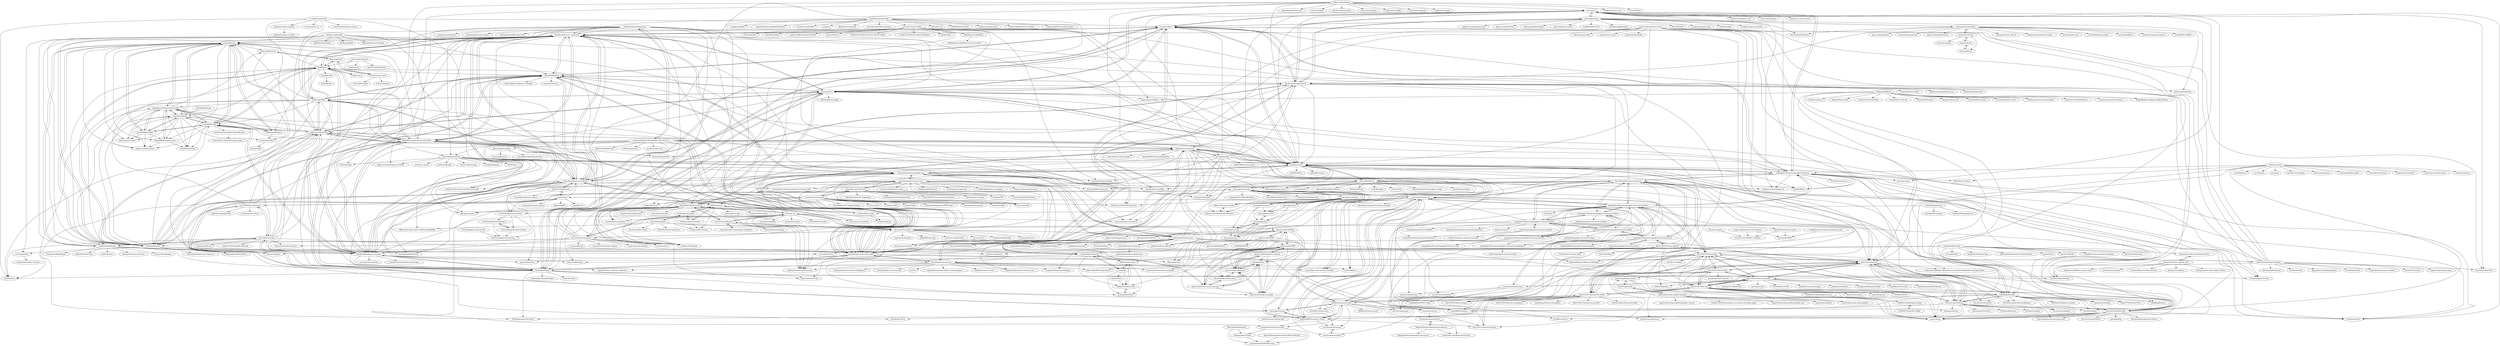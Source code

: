 digraph G {
"searx/searx" -> "searxng/searxng"
"searx/searx" -> "iv-org/invidious"
"searx/searx" -> "benbusby/whoogle-search"
"searx/searx" -> "zedeus/nitter"
"searx/searx" -> "Chocobozzz/PeerTube" ["e"=1]
"searx/searx" -> "ungoogled-software/ungoogled-chromium"
"searx/searx" -> "arkenfox/user.js"
"searx/searx" -> "element-hq/element-web" ["e"=1]
"searx/searx" -> "matrix-org/synapse" ["e"=1]
"searx/searx" -> "privacytools/privacytools.io" ["e"=1]
"searx/searx" -> "keepassxreboot/keepassxc" ["e"=1]
"searx/searx" -> "yacy/yacy_search_server" ["e"=1]
"searx/searx" -> "gorhill/uBlock" ["e"=1]
"searx/searx" -> "bromite/bromite" ["e"=1]
"searx/searx" -> "mpv-player/mpv" ["e"=1]
"tycrek/degoogle" -> "pluja/awesome-privacy"
"tycrek/degoogle" -> "mendel5/alternative-front-ends"
"tycrek/degoogle" -> "arkenfox/user.js"
"tycrek/degoogle" -> "ungoogled-software/ungoogled-chromium"
"tycrek/degoogle" -> "Lissy93/awesome-privacy"
"tycrek/degoogle" -> "privacytools/privacytools.io" ["e"=1]
"tycrek/degoogle" -> "iv-org/invidious"
"tycrek/degoogle" -> "humanetech-community/awesome-humane-tech" ["e"=1]
"tycrek/degoogle" -> "Lissy93/personal-security-checklist" ["e"=1]
"tycrek/degoogle" -> "benbusby/whoogle-search"
"tycrek/degoogle" -> "zedeus/nitter"
"tycrek/degoogle" -> "TeamPiped/Piped"
"tycrek/degoogle" -> "Igglybuff/awesome-piracy" ["e"=1]
"tycrek/degoogle" -> "offa/android-foss" ["e"=1]
"tycrek/degoogle" -> "searx/searx"
"iv-org/invidious" -> "zedeus/nitter"
"iv-org/invidious" -> "TeamPiped/Piped"
"iv-org/invidious" -> "FreeTubeApp/FreeTube" ["e"=1]
"iv-org/invidious" -> "libreddit/libreddit"
"iv-org/invidious" -> "mendel5/alternative-front-ends"
"iv-org/invidious" -> "searx/searx"
"iv-org/invidious" -> "TeamNewPipe/NewPipe" ["e"=1]
"iv-org/invidious" -> "arkenfox/user.js"
"iv-org/invidious" -> "libre-tube/LibreTube" ["e"=1]
"iv-org/invidious" -> "benbusby/whoogle-search"
"iv-org/invidious" -> "SimonBrazell/privacy-redirect"
"iv-org/invidious" -> "ungoogled-software/ungoogled-chromium"
"iv-org/invidious" -> "libredirect/browser_extension"
"iv-org/invidious" -> "searxng/searxng"
"iv-org/invidious" -> "Chocobozzz/PeerTube" ["e"=1]
"ungoogled-software/ungoogled-chromium-archlinux" -> "ungoogled-software/ungoogled-chromium-binaries"
"ungoogled-software/ungoogled-chromium-archlinux" -> "ungoogled-software/ungoogled-chromium-android"
"ungoogled-software/ungoogled-chromium-archlinux" -> "ungoogled-software/ungoogled-chromium-debian"
"ungoogled-software/ungoogled-chromium-archlinux" -> "ungoogled-software/ungoogled-chromium-portablelinux"
"ungoogled-software/ungoogled-chromium-archlinux" -> "NeverDecaf/chromium-web-store"
"ungoogled-software/ungoogled-chromium-archlinux" -> "jstkdng/ungoogled-chromium-archlinux"
"ungoogled-software/ungoogled-chromium-archlinux" -> "ungoogled-software/ungoogled-chromium-windows"
"zedeus/nitter" -> "iv-org/invidious"
"zedeus/nitter" -> "libreddit/libreddit"
"zedeus/nitter" -> "TeamPiped/Piped"
"zedeus/nitter" -> "mendel5/alternative-front-ends"
"zedeus/nitter" -> "libredirect/browser_extension"
"zedeus/nitter" -> "SimonBrazell/privacy-redirect"
"zedeus/nitter" -> "arkenfox/user.js"
"zedeus/nitter" -> "searx/searx"
"zedeus/nitter" -> "RSS-Bridge/rss-bridge" ["e"=1]
"zedeus/nitter" -> "FreeTubeApp/FreeTube" ["e"=1]
"zedeus/nitter" -> "benbusby/whoogle-search"
"zedeus/nitter" -> "pablouser1/ProxiTok"
"zedeus/nitter" -> "ungoogled-software/ungoogled-chromium"
"zedeus/nitter" -> "ajayyy/SponsorBlock" ["e"=1]
"zedeus/nitter" -> "redlib-org/redlib"
"FacilMap/facilmap" -> "rramiachraf/dumb"
"tmiland/invidious-updater" -> "tmiland/invidious-installer"
"privacytests/privacytests.org" -> "mullvad/mullvad-browser"
"privacytests/privacytests.org" -> "privacyguides/privacyguides.org"
"privacytests/privacytests.org" -> "z0ccc/extension-detector"
"privacytests/privacytests.org" -> "Divested-Mobile/Mull-Fenix" ["e"=1]
"privacytests/privacytests.org" -> "arkenfox/TZP" ["e"=1]
"privacytests/privacytests.org" -> "oxen-io/session-android" ["e"=1]
"privacytests/privacytests.org" -> "thedaviddelta/lingva-translate"
"privacytests/privacytests.org" -> "accrescent/accrescent" ["e"=1]
"privacytests/privacytests.org" -> "techlore/plexus"
"privacytests/privacytests.org" -> "GrapheneOS/PdfViewer" ["e"=1]
"privacytests/privacytests.org" -> "privacytoolsIO/privacy-tools"
"privacytests/privacytests.org" -> "mollyim/mollyim-android" ["e"=1]
"privacytests/privacytests.org" -> "cowlicks/privacypossum" ["e"=1]
"privacytests/privacytests.org" -> "duckduckgo/privacy-test-pages" ["e"=1]
"privacytests/privacytests.org" -> "Tommy-Geenexus/exif-eraser" ["e"=1]
"ViewTube/viewtube" -> "TeamPiped/Piped"
"ViewTube/viewtube" -> "Materialious/Materialious" ["e"=1]
"ViewTube/viewtube" -> "tubearchivist/tubearchivist" ["e"=1]
"ViewTube/viewtube" -> "user234683/youtube-local"
"ViewTube/viewtube" -> "libreddit/libreddit"
"ViewTube/viewtube" -> "jmbannon/ytdl-sub" ["e"=1]
"ViewTube/viewtube" -> "snuffyDev/Beatbump"
"ViewTube/viewtube" -> "thedaviddelta/lingva-translate"
"ViewTube/viewtube" -> "libredirect/browser_extension"
"ViewTube/viewtube" -> "yattee/yattee" ["e"=1]
"ViewTube/viewtube" -> "mendel5/alternative-front-ends"
"ViewTube/viewtube" -> "pablouser1/ProxiTok"
"ViewTube/viewtube" -> "lamarios/clipious" ["e"=1]
"ViewTube/viewtube" -> "iv-org/invidious"
"ViewTube/viewtube" -> "Tzahi12345/YoutubeDL-Material" ["e"=1]
"sh-dv/hat.sh" -> "HACKERALERT/Picocrypt"
"sh-dv/hat.sh" -> "samuel-lucas6/Kryptor"
"sh-dv/hat.sh" -> "szTheory/exifcleaner" ["e"=1]
"sh-dv/hat.sh" -> "privacyguides/privacyguides.org"
"sh-dv/hat.sh" -> "Picocrypt/Picocrypt"
"sh-dv/hat.sh" -> "thedaviddelta/lingva-translate"
"sh-dv/hat.sh" -> "timvisee/send-instances"
"sh-dv/hat.sh" -> "cryptomator/cryptomator" ["e"=1]
"sh-dv/hat.sh" -> "anonaddy/anonaddy" ["e"=1]
"sh-dv/hat.sh" -> "privacytools/privacytools.io" ["e"=1]
"sh-dv/hat.sh" -> "undergroundwires/privacy.sexy" ["e"=1]
"sh-dv/hat.sh" -> "oxen-io/session-android" ["e"=1]
"sh-dv/hat.sh" -> "cryptee/web-client" ["e"=1]
"sh-dv/hat.sh" -> "privacytests/privacytests.org"
"sh-dv/hat.sh" -> "PrivateBin/PrivateBin" ["e"=1]
"ungoogled-software/ungoogled-chromium-windows" -> "NeverDecaf/chromium-web-store"
"ungoogled-software/ungoogled-chromium-windows" -> "ungoogled-software/ungoogled-chromium"
"ungoogled-software/ungoogled-chromium-windows" -> "ungoogled-software/ungoogled-chromium-android"
"ungoogled-software/ungoogled-chromium-windows" -> "macchrome/winchrome"
"ungoogled-software/ungoogled-chromium-windows" -> "Alex313031/Thorium-Win"
"ungoogled-software/ungoogled-chromium-windows" -> "Bush2021/chrome_plus" ["e"=1]
"ungoogled-software/ungoogled-chromium-windows" -> "uazo/cromite" ["e"=1]
"ungoogled-software/ungoogled-chromium-windows" -> "ShadowWhisperer/Remove-MS-Edge" ["e"=1]
"ungoogled-software/ungoogled-chromium-windows" -> "Hibbiki/chromium-win64"
"ungoogled-software/ungoogled-chromium-windows" -> "ungoogled-software/ungoogled-chromium-macos"
"ungoogled-software/ungoogled-chromium-windows" -> "tnodir/fort" ["e"=1]
"ungoogled-software/ungoogled-chromium-windows" -> "Alex313031/thorium"
"ungoogled-software/ungoogled-chromium-windows" -> "ungoogled-software/ungoogled-chromium-archlinux"
"ungoogled-software/ungoogled-chromium-windows" -> "win32ss/supermium" ["e"=1]
"ungoogled-software/ungoogled-chromium-windows" -> "henrypp/chrlauncher"
"ungoogled-software/ungoogled-chromium-android" -> "wchen342/ungoogled-chromium-android"
"ungoogled-software/ungoogled-chromium-android" -> "ungoogled-software/ungoogled-chromium-windows"
"ungoogled-software/ungoogled-chromium-android" -> "wchen342/chromium-android-extension"
"ungoogled-software/ungoogled-chromium-android" -> "ungoogled-software/ungoogled-chromium-archlinux"
"ungoogled-software/ungoogled-chromium-android" -> "ungoogled-software/ungoogled-chromium-debian"
"ungoogled-software/ungoogled-chromium-android" -> "Tobi823/ffupdater" ["e"=1]
"ungoogled-software/ungoogled-chromium-android" -> "bromite/bromite" ["e"=1]
"ungoogled-software/ungoogled-chromium-android" -> "NeverDecaf/chromium-web-store"
"ungoogled-software/ungoogled-chromium-android" -> "ungoogled-software/ungoogled-chromium-binaries"
"ungoogled-software/ungoogled-chromium-android" -> "kiwibrowser/src" ["e"=1]
"ungoogled-software/ungoogled-chromium-android" -> "uazo/bromite-buildtools" ["e"=1]
"ungoogled-software/ungoogled-chromium-android" -> "CookieJarApps/SmartCookieWeb" ["e"=1]
"ungoogled-software/ungoogled-chromium-android" -> "macchrome/winchrome"
"ungoogled-software/ungoogled-chromium-android" -> "TachibanaGeneralLaboratories/download-navi" ["e"=1]
"ungoogled-software/ungoogled-chromium-android" -> "jonjomckay/fritter" ["e"=1]
"searx/searx-docker" -> "asciimoo/morty"
"searx/searx-docker" -> "asciimoo/filtron"
"searx/searx-docker" -> "searxng/searxng-docker"
"searx/searx-docker" -> "kvch/searx-admin"
"ungoogled-software/ungoogled-chromium-debian" -> "ungoogled-software/ungoogled-chromium-binaries"
"ungoogled-software/ungoogled-chromium-debian" -> "ungoogled-software/ungoogled-chromium-portablelinux"
"ungoogled-software/ungoogled-chromium-debian" -> "ungoogled-software/ungoogled-chromium-archlinux"
"ungoogled-software/ungoogled-chromium-debian" -> "ungoogled-software/ungoogled-chromium-android"
"ungoogled-software/ungoogled-chromium-debian" -> "NeverDecaf/chromium-web-store"
"ungoogled-software/ungoogled-chromium-debian" -> "ungoogled-software/ungoogled-chromium-macos"
"ungoogled-software/ungoogled-chromium-debian" -> "ungoogled-software/ungoogled-chromium-windows"
"ungoogled-software/ungoogled-chromium-debian" -> "berkley4/ungoogled-chromium-debian"
"ungoogled-software/ungoogled-chromium-macos" -> "kramred/ungoogled-chromium-macos"
"ungoogled-software/ungoogled-chromium-macos" -> "macchrome/macstable"
"ungoogled-software/ungoogled-chromium-macos" -> "NeverDecaf/chromium-web-store"
"ungoogled-software/ungoogled-chromium-macos" -> "ungoogled-software/ungoogled-chromium-windows"
"ungoogled-software/ungoogled-chromium-macos" -> "Alex313031/Thorium-MacOS"
"ungoogled-software/ungoogled-chromium-macos" -> "claudiodekker/ungoogled-chromium-macos"
"ungoogled-software/ungoogled-chromium-macos" -> "ungoogled-software/ungoogled-chromium-debian"
"wchen342/ungoogled-chromium-android" -> "ungoogled-software/ungoogled-chromium-android"
"wchen342/ungoogled-chromium-android" -> "wchen342/chromium-android-extension"
"wchen342/ungoogled-chromium-android" -> "dvalter/chromium_extension_patches"
"user234683/youtube-local" -> "ViewTube/viewtube"
"user234683/youtube-local" -> "benbusby/farside"
"user234683/youtube-local" -> "ytorg/Yotter"
"user234683/youtube-local" -> "digitalblossom/alternative-frontends"
"user234683/youtube-local" -> "hnhx/librex"
"user234683/youtube-local" -> "pablouser1/ProxiTok"
"user234683/youtube-local" -> "trizen/youtube-viewer" ["e"=1]
"user234683/youtube-local" -> "lighttube-org/LightTube" ["e"=1]
"ungoogled-software/ungoogled-chromium-portablelinux" -> "clickot/ungoogled-chromium-build"
"macchrome/droidchrome" -> "macchrome/winchrome"
"macchrome/droidchrome" -> "macchrome/linchrome"
"macchrome/droidchrome" -> "uazo/bromite-buildtools" ["e"=1]
"macchrome/droidchrome" -> "bromite/chromium"
"macchrome/droidchrome" -> "Alex313031/Thorium-Android"
"bromite/bromitewebview" -> "Magisk-Modules-Repo/bromitewebview"
"bromite/bromitewebview" -> "androidacy-user/WebviewSwitcher"
"kramred/ungoogled-chromium-macos" -> "ungoogled-software/ungoogled-chromium-macos"
"kramred/ungoogled-chromium-macos" -> "17hoehbr/m1-multimc-hack" ["e"=1]
"SkyrimAlternativeDevelopers/SkyrimVRTools" -> "greg-kennedy/YesWADTextures"
"bromite/chromium" -> "bromite/bromitewebview"
"macchrome/macstable" -> "macchrome/chromium"
"FreeTubeApp/FreeTubeApp.io" -> "FreeTubeApp/freetube-redirect"
"FreeTubeApp/FreeTubeApp.io" -> "FreeTubeApp/FreeTube-Docs"
"FreeTubeApp/freetube-redirect" -> "FreeTubeApp/FreeTube-Docs"
"FreeTubeApp/freetube-redirect" -> "FreeTubeApp/FreeTubeApp.io"
"Magisk-Modules-Repo/bromitewebview" -> "bromite/bromitewebview"
"Magisk-Modules-Repo/bromitewebview" -> "androidacy-user/WebviewSwitcher"
"Magisk-Modules-Repo/bromitewebview" -> "Magisk-Modules-Repo/dnscrypt-proxy2"
"crypto-cypher/privacy-for-identities" -> "lawsecnet/OPSEC"
"crypto-cypher/privacy-for-identities" -> "ETeissonniere/OPSEC-Checklist"
"mendel5/alternative-front-ends" -> "digitalblossom/alternative-frontends"
"mendel5/alternative-front-ends" -> "pluja/awesome-privacy"
"mendel5/alternative-front-ends" -> "libredirect/browser_extension"
"mendel5/alternative-front-ends" -> "TeamPiped/Piped"
"mendel5/alternative-front-ends" -> "zedeus/nitter"
"mendel5/alternative-front-ends" -> "libreddit/libreddit"
"mendel5/alternative-front-ends" -> "iv-org/invidious"
"mendel5/alternative-front-ends" -> "SimonBrazell/privacy-redirect"
"mendel5/alternative-front-ends" -> "Lissy93/awesome-privacy"
"mendel5/alternative-front-ends" -> "pablouser1/ProxiTok"
"mendel5/alternative-front-ends" -> "libre-tube/LibreTube" ["e"=1]
"mendel5/alternative-front-ends" -> "arkenfox/user.js"
"mendel5/alternative-front-ends" -> "offa/android-foss" ["e"=1]
"mendel5/alternative-front-ends" -> "benbusby/whoogle-search"
"mendel5/alternative-front-ends" -> "ImranR98/Obtainium" ["e"=1]
"freedomofpress/dangerzone" -> "onionshare/onionshare" ["e"=1]
"freedomofpress/dangerzone" -> "freedomofpress/securedrop" ["e"=1]
"freedomofpress/dangerzone" -> "szTheory/exifcleaner" ["e"=1]
"freedomofpress/dangerzone" -> "undergroundwires/privacy.sexy" ["e"=1]
"freedomofpress/dangerzone" -> "arkenfox/user.js"
"freedomofpress/dangerzone" -> "HACKERALERT/Picocrypt"
"freedomofpress/dangerzone" -> "FiloSottile/age" ["e"=1]
"freedomofpress/dangerzone" -> "evilsocket/opensnitch"
"freedomofpress/dangerzone" -> "cryptomator/cryptomator" ["e"=1]
"freedomofpress/dangerzone" -> "zedeus/nitter"
"freedomofpress/dangerzone" -> "yaelwrites/Big-Ass-Data-Broker-Opt-Out-List"
"freedomofpress/dangerzone" -> "OffcierCia/Crypto-OpSec-SelfGuard-RoadMap" ["e"=1]
"freedomofpress/dangerzone" -> "firstlookmedia/pdf-redact-tools" ["e"=1]
"freedomofpress/dangerzone" -> "magic-wormhole/magic-wormhole" ["e"=1]
"freedomofpress/dangerzone" -> "libredirect/browser_extension"
"Shawn-Shan/fawkes" -> "pluja/awesome-privacy"
"Shawn-Shan/fawkes" -> "arkenfox/user.js"
"Shawn-Shan/fawkes" -> "spipm/Depixelization_poc" ["e"=1]
"Shawn-Shan/fawkes" -> "bee-san/Ciphey" ["e"=1]
"Shawn-Shan/fawkes" -> "alievk/avatarify-python" ["e"=1]
"Shawn-Shan/fawkes" -> "aristocratos/bpytop" ["e"=1]
"Shawn-Shan/fawkes" -> "hephaest0s/usbkill" ["e"=1]
"Shawn-Shan/fawkes" -> "searx/searx"
"Shawn-Shan/fawkes" -> "KuroLabs/stegcloak" ["e"=1]
"Shawn-Shan/fawkes" -> "evilsocket/opensnitch"
"Shawn-Shan/fawkes" -> "yogeshojha/rengine" ["e"=1]
"Shawn-Shan/fawkes" -> "safing/portmaster" ["e"=1]
"Shawn-Shan/fawkes" -> "szTheory/exifcleaner" ["e"=1]
"Shawn-Shan/fawkes" -> "Dhghomon/easy_rust" ["e"=1]
"Shawn-Shan/fawkes" -> "mxrch/GHunt" ["e"=1]
"benbusby/whoogle-search" -> "searx/searx"
"benbusby/whoogle-search" -> "searxng/searxng"
"benbusby/whoogle-search" -> "iv-org/invidious"
"benbusby/whoogle-search" -> "libreddit/libreddit"
"benbusby/whoogle-search" -> "TeamPiped/Piped"
"benbusby/whoogle-search" -> "zedeus/nitter"
"benbusby/whoogle-search" -> "pluja/awesome-privacy"
"benbusby/whoogle-search" -> "ArchiveBox/ArchiveBox" ["e"=1]
"benbusby/whoogle-search" -> "mendel5/alternative-front-ends"
"benbusby/whoogle-search" -> "sissbruecker/linkding" ["e"=1]
"benbusby/whoogle-search" -> "dgtlmoon/changedetection.io" ["e"=1]
"benbusby/whoogle-search" -> "linkwarden/linkwarden" ["e"=1]
"benbusby/whoogle-search" -> "arkenfox/user.js"
"benbusby/whoogle-search" -> "tubearchivist/tubearchivist" ["e"=1]
"benbusby/whoogle-search" -> "Lissy93/dashy" ["e"=1]
"yaelwrites/Big-Ass-Data-Broker-Opt-Out-List" -> "glamrock/data-brokers"
"yaelwrites/Big-Ass-Data-Broker-Opt-Out-List" -> "arkenfox/user.js"
"yaelwrites/Big-Ass-Data-Broker-Opt-Out-List" -> "pluja/awesome-privacy"
"yaelwrites/Big-Ass-Data-Broker-Opt-Out-List" -> "Lissy93/awesome-privacy"
"yaelwrites/Big-Ass-Data-Broker-Opt-Out-List" -> "cipher387/osint_stuff_tool_collection" ["e"=1]
"yaelwrites/Big-Ass-Data-Broker-Opt-Out-List" -> "drduh/macOS-Security-and-Privacy-Guide" ["e"=1]
"yaelwrites/Big-Ass-Data-Broker-Opt-Out-List" -> "Lissy93/personal-security-checklist" ["e"=1]
"yaelwrites/Big-Ass-Data-Broker-Opt-Out-List" -> "tycrek/degoogle"
"yaelwrites/Big-Ass-Data-Broker-Opt-Out-List" -> "EFForg/rayhunter" ["e"=1]
"yaelwrites/Big-Ass-Data-Broker-Opt-Out-List" -> "evilsocket/opensnitch"
"yaelwrites/Big-Ass-Data-Broker-Opt-Out-List" -> "jivoi/awesome-osint" ["e"=1]
"yaelwrites/Big-Ass-Data-Broker-Opt-Out-List" -> "freedomofpress/dangerzone"
"yaelwrites/Big-Ass-Data-Broker-Opt-Out-List" -> "undergroundwires/privacy.sexy" ["e"=1]
"yaelwrites/Big-Ass-Data-Broker-Opt-Out-List" -> "j0be/PowerDeleteSuite" ["e"=1]
"yaelwrites/Big-Ass-Data-Broker-Opt-Out-List" -> "yokoffing/NextDNS-Config" ["e"=1]
"libreddit/libreddit" -> "zedeus/nitter"
"libreddit/libreddit" -> "redlib-org/redlib"
"libreddit/libreddit" -> "libredirect/browser_extension"
"libreddit/libreddit" -> "iv-org/invidious"
"libreddit/libreddit" -> "SimonBrazell/privacy-redirect"
"libreddit/libreddit" -> "TeamPiped/Piped"
"libreddit/libreddit" -> "mendel5/alternative-front-ends"
"libreddit/libreddit" -> "pablouser1/ProxiTok"
"libreddit/libreddit" -> "benbusby/whoogle-search"
"libreddit/libreddit" -> "thedaviddelta/lingva-translate"
"libreddit/libreddit" -> "digitalblossom/alternative-frontends"
"libreddit/libreddit" -> "Docile-Alligator/Infinity-For-Reddit" ["e"=1]
"libreddit/libreddit" -> "arkenfox/user.js"
"libreddit/libreddit" -> "LemmyNet/lemmy" ["e"=1]
"libreddit/libreddit" -> "privacyguides/privacyguides.org"
"yokoffing/Betterfox" -> "yokoffing/filterlists" ["e"=1]
"yokoffing/Betterfox" -> "arkenfox/user.js"
"yokoffing/Betterfox" -> "Floorp-Projects/Floorp"
"yokoffing/Betterfox" -> "yokoffing/NextDNS-Config" ["e"=1]
"yokoffing/Betterfox" -> "Alex313031/thorium"
"yokoffing/Betterfox" -> "hagezi/dns-blocklists" ["e"=1]
"yokoffing/Betterfox" -> "MrOtherGuy/firefox-csshacks" ["e"=1]
"yokoffing/Betterfox" -> "black7375/Firefox-UI-Fix" ["e"=1]
"yokoffing/Betterfox" -> "zen-browser/desktop" ["e"=1]
"yokoffing/Betterfox" -> "uazo/cromite" ["e"=1]
"yokoffing/Betterfox" -> "Alex313031/Mercury"
"yokoffing/Betterfox" -> "Vencord/Vesktop" ["e"=1]
"yokoffing/Betterfox" -> "ChrisTitusTech/winutil" ["e"=1]
"yokoffing/Betterfox" -> "0x192/universal-android-debloater" ["e"=1]
"yokoffing/Betterfox" -> "ImranR98/Obtainium" ["e"=1]
"SimonBrazell/privacy-redirect" -> "libredirect/browser_extension"
"SimonBrazell/privacy-redirect" -> "libreddit/libreddit"
"SimonBrazell/privacy-redirect" -> "zedeus/nitter"
"SimonBrazell/privacy-redirect" -> "mendel5/alternative-front-ends"
"SimonBrazell/privacy-redirect" -> "iv-org/invidious"
"SimonBrazell/privacy-redirect" -> "thedaviddelta/lingva-translate"
"SimonBrazell/privacy-redirect" -> "benbusby/farside"
"SimonBrazell/privacy-redirect" -> "digitalblossom/alternative-frontends"
"SimonBrazell/privacy-redirect" -> "einaregilsson/Redirector" ["e"=1]
"SimonBrazell/privacy-redirect" -> "TeamPiped/Piped"
"SimonBrazell/privacy-redirect" -> "cloudrac3r/bibliogram"
"SimonBrazell/privacy-redirect" -> "pablouser1/ProxiTok"
"SimonBrazell/privacy-redirect" -> "jonjomckay/fritter" ["e"=1]
"SimonBrazell/privacy-redirect" -> "redlib-org/redlib"
"SimonBrazell/privacy-redirect" -> "humanetech-community/awesome-humane-tech" ["e"=1]
"BrowserWorks/Waterfox" -> "Floorp-Projects/Floorp"
"BrowserWorks/Waterfox" -> "Alex313031/Mercury"
"BrowserWorks/Waterfox" -> "fork-maintainers/iceraven-browser" ["e"=1]
"BrowserWorks/Waterfox" -> "ungoogled-software/ungoogled-chromium"
"BrowserWorks/Waterfox" -> "Alex313031/thorium"
"BrowserWorks/Waterfox" -> "uazo/cromite" ["e"=1]
"BrowserWorks/Waterfox" -> "arkenfox/user.js"
"BrowserWorks/Waterfox" -> "yokoffing/Betterfox"
"BrowserWorks/Waterfox" -> "bromite/bromite" ["e"=1]
"BrowserWorks/Waterfox" -> "BrowserWorks/Waterfox-Classic" ["e"=1]
"BrowserWorks/Waterfox" -> "Aris-t2/CustomCSSforFx" ["e"=1]
"BrowserWorks/Waterfox" -> "NeoApplications/Neo-Store" ["e"=1]
"BrowserWorks/Waterfox" -> "pulse-browser/browser" ["e"=1]
"BrowserWorks/Waterfox" -> "peazip/PeaZip" ["e"=1]
"BrowserWorks/Waterfox" -> "JustOff/ca-archive" ["e"=1]
"henrypp/errorlookup" -> "henrypp/freeshooter"
"henrypp/errorlookup" -> "henrypp/iplookup"
"henrypp/errorlookup" -> "henrypp/inetops"
"henrypp/errorlookup" -> "henrypp/hostsmgr"
"henrypp/errorlookup" -> "henrypp/timevertor"
"henrypp/errorlookup" -> "henrypp/matrix"
"NeverDecaf/chromium-web-store" -> "ungoogled-software/ungoogled-chromium-windows"
"NeverDecaf/chromium-web-store" -> "ungoogled-software/ungoogled-chromium"
"NeverDecaf/chromium-web-store" -> "macchrome/winchrome"
"NeverDecaf/chromium-web-store" -> "henrypp/chrlauncher"
"NeverDecaf/chromium-web-store" -> "uazo/cromite" ["e"=1]
"NeverDecaf/chromium-web-store" -> "arkenfox/user.js"
"NeverDecaf/chromium-web-store" -> "ungoogled-software/ungoogled-chromium-archlinux"
"NeverDecaf/chromium-web-store" -> "bromite/bromite" ["e"=1]
"NeverDecaf/chromium-web-store" -> "DandelionSprout/adfilt" ["e"=1]
"NeverDecaf/chromium-web-store" -> "libredirect/browser_extension"
"NeverDecaf/chromium-web-store" -> "FastForwardTeam/FastForward" ["e"=1]
"NeverDecaf/chromium-web-store" -> "ungoogled-software/ungoogled-chromium-macos"
"NeverDecaf/chromium-web-store" -> "Alex313031/thorium"
"NeverDecaf/chromium-web-store" -> "Alex313031/Thorium-Win"
"NeverDecaf/chromium-web-store" -> "ungoogled-software/ungoogled-chromium-android"
"Hibbiki/chromium-win64" -> "macchrome/winchrome"
"Hibbiki/chromium-win64" -> "RobRich999/Chromium_Clang"
"Hibbiki/chromium-win64" -> "Hibbiki/chromium-win32"
"Hibbiki/chromium-win64" -> "Bush2021/chrome_plus" ["e"=1]
"Hibbiki/chromium-win64" -> "Alex313031/Thorium-Win-AVX2"
"Hibbiki/chromium-win64" -> "henrypp/chrlauncher"
"Hibbiki/chromium-win64" -> "ungoogled-software/ungoogled-chromium-windows"
"Hibbiki/chromium-win64" -> "Alex313031/Thorium-Win"
"Hibbiki/chromium-win64" -> "macchrome/chromium"
"Hibbiki/chromium-win64" -> "henrypp/chromium"
"Hibbiki/chromium-win64" -> "justclueless/chromium-win64"
"Hibbiki/chromium-win64" -> "Alex313031/Thorium-Special"
"Hibbiki/chromium-win64" -> "win32ss/supermium" ["e"=1]
"Hibbiki/chromium-win64" -> "bromite/chromium"
"cavi-au/Consent-O-Matic" -> "OhMyGuus/I-Still-Dont-Care-About-Cookies" ["e"=1]
"cavi-au/Consent-O-Matic" -> "libredirect/browser_extension"
"cavi-au/Consent-O-Matic" -> "dibollinger/CookieBlock"
"cavi-au/Consent-O-Matic" -> "ajayyy/SponsorBlock" ["e"=1]
"cavi-au/Consent-O-Matic" -> "Cookie-AutoDelete/Cookie-AutoDelete" ["e"=1]
"cavi-au/Consent-O-Matic" -> "beemdevelopment/Aegis" ["e"=1]
"cavi-au/Consent-O-Matic" -> "mendel5/alternative-front-ends"
"cavi-au/Consent-O-Matic" -> "arkenfox/user.js"
"cavi-au/Consent-O-Matic" -> "oblador/hush" ["e"=1]
"cavi-au/Consent-O-Matic" -> "mbnuqw/sidebery" ["e"=1]
"cavi-au/Consent-O-Matic" -> "FastForwardTeam/FastForward" ["e"=1]
"cavi-au/Consent-O-Matic" -> "iorate/ublacklist" ["e"=1]
"cavi-au/Consent-O-Matic" -> "ClearURLs/Addon" ["e"=1]
"cavi-au/Consent-O-Matic" -> "quenhus/uBlock-Origin-dev-filter" ["e"=1]
"cavi-au/Consent-O-Matic" -> "ajayyy/DeArrow" ["e"=1]
"techlore/go-incognito" -> "techlore/channel-content"
"techlore/go-incognito" -> "techlore/VPN-reviews"
"techlore/go-incognito" -> "techlore/plexus"
"techlore/go-incognito" -> "Anon-Planet/thgtoa"
"henrypp/matrix" -> "henrypp/iplookup"
"henrypp/matrix" -> "henrypp/errorlookup"
"henrypp/matrix" -> "henrypp/timevertor"
"henrypp/matrix" -> "henrypp/inetops"
"Hexer10/youtube_downloader_flutter" -> "Hexer10/youtube_explode_dart"
"corenting/eddrit" -> "mrpbennett/reddit_terminal"
"samuel-lucas6/Kryptor" -> "sh-dv/hat.sh"
"samuel-lucas6/Kryptor" -> "Picocrypt/Picocrypt"
"samuel-lucas6/Kryptor" -> "HACKERALERT/Picocrypt"
"samuel-lucas6/Kryptor" -> "samuel-lucas6/Cryptography-Guidelines"
"samuel-lucas6/Kryptor" -> "FiloSottile/awesome-age" ["e"=1]
"techlore/channel-content" -> "techlore/go-incognito"
"techlore/channel-content" -> "techlore/VPN-reviews"
"techlore/channel-content" -> "techlore/plexus"
"henrypp/timevertor" -> "henrypp/iplookup"
"henrypp/freeshooter" -> "henrypp/errorlookup"
"henrypp/freeshooter" -> "henrypp/hostsmgr"
"henrypp/freeshooter" -> "henrypp/iplookup"
"henrypp/freeshooter" -> "henrypp/timevertor"
"Hexer10/youtube_explode_dart" -> "Hexer10/youtube_downloader_flutter"
"Hexer10/youtube_explode_dart" -> "sarbagyastha/youtube_player_flutter" ["e"=1]
"Hexer10/youtube_explode_dart" -> "alexmercerind/flutter_native_view" ["e"=1]
"Hexer10/youtube_explode_dart" -> "newtaDev/pod_player"
"Hexer10/youtube_explode_dart" -> "DominicMaas/youtube-extractor"
"Hexer10/youtube_explode_dart" -> "dxvid-pts/miniplayer"
"techlore/plexus" -> "techlore/Plexus-app"
"techlore/plexus" -> "techlore/VPN-reviews"
"techlore/plexus" -> "techlore/go-incognito"
"techlore/plexus" -> "techlore/channel-content"
"techlore/plexus" -> "ytorg/Yotter"
"techlore/plexus" -> "GrapheneOS/Vanadium" ["e"=1]
"techlore/plexus" -> "techlore/website"
"techlore/plexus" -> "FreeTubeApp/FreeTube-Vue"
"techlore/plexus" -> "ente-io/photos-app" ["e"=1]
"ytorg/Yotter" -> "cloudrac3r/bibliogram"
"ytorg/Yotter" -> "FreeTubeApp/FreeTube-Vue"
"ytorg/Yotter" -> "techlore/plexus"
"ytorg/Yotter" -> "user234683/youtube-local"
"ytorg/Yotter" -> "SimonBrazell/privacy-redirect"
"ytorg/Yotter" -> "pluja/kycnot"
"ytorg/Yotter" -> "paulaime/awesome-privacy" ["e"=1]
"ytorg/Yotter" -> "pluja/CloakMe" ["e"=1]
"stephenjudge/TCHunt" -> "greg-kennedy/YesWADTextures"
"kkkrist/chromium-notifier" -> "iklevente-zz/ChromiumForWindows"
"FreeTubeApp/yt-channel-info" -> "FreeTubeApp/FreeTube-Docs"
"henrypp/iplookup" -> "henrypp/inetops"
"henrypp/iplookup" -> "henrypp/timevertor"
"henrypp/iplookup" -> "henrypp/hostsmgr"
"henrypp/inetops" -> "henrypp/iplookup"
"FreeTubeApp/FreeTube-Vue" -> "FreeTubeApp/FreeTubeApp.io"
"FreeTubeApp/FreeTube-Vue" -> "FreeTubeApp/freetube-redirect"
"FreeTubeApp/FreeTube-Vue" -> "FreeTubeApp/FreeTube-Docs"
"cloudrac3r/bibliogram" -> "ytorg/Yotter"
"cloudrac3r/bibliogram" -> "SimonBrazell/nitter-redirect"
"cloudrac3r/bibliogram" -> "FreeTubeApp/FreeTube-Vue"
"cloudrac3r/bibliogram" -> "SimonBrazell/privacy-redirect"
"iklevente-zz/ChromiumForWindows" -> "kkkrist/chromium-notifier"
"ungoogled-software/ungoogled-chromium" -> "NeverDecaf/chromium-web-store"
"ungoogled-software/ungoogled-chromium" -> "arkenfox/user.js"
"ungoogled-software/ungoogled-chromium" -> "VSCodium/vscodium" ["e"=1]
"ungoogled-software/ungoogled-chromium" -> "bromite/bromite" ["e"=1]
"ungoogled-software/ungoogled-chromium" -> "gorhill/uBlock" ["e"=1]
"ungoogled-software/ungoogled-chromium" -> "ungoogled-software/ungoogled-chromium-windows"
"ungoogled-software/ungoogled-chromium" -> "keepassxreboot/keepassxc" ["e"=1]
"ungoogled-software/ungoogled-chromium" -> "iv-org/invidious"
"ungoogled-software/ungoogled-chromium" -> "TeamNewPipe/NewPipe" ["e"=1]
"ungoogled-software/ungoogled-chromium" -> "StevenBlack/hosts"
"ungoogled-software/ungoogled-chromium" -> "searx/searx"
"ungoogled-software/ungoogled-chromium" -> "mpv-player/mpv" ["e"=1]
"ungoogled-software/ungoogled-chromium" -> "FreeTubeApp/FreeTube" ["e"=1]
"ungoogled-software/ungoogled-chromium" -> "uazo/cromite" ["e"=1]
"ungoogled-software/ungoogled-chromium" -> "brave/brave-browser" ["e"=1]
"pluja/awesome-privacy" -> "Lissy93/awesome-privacy"
"pluja/awesome-privacy" -> "Lissy93/personal-security-checklist" ["e"=1]
"pluja/awesome-privacy" -> "mendel5/alternative-front-ends"
"pluja/awesome-privacy" -> "offa/android-foss" ["e"=1]
"pluja/awesome-privacy" -> "arkenfox/user.js"
"pluja/awesome-privacy" -> "tycrek/degoogle"
"pluja/awesome-privacy" -> "awesome-foss/awesome-sysadmin" ["e"=1]
"pluja/awesome-privacy" -> "qazbnm456/awesome-web-security" ["e"=1]
"pluja/awesome-privacy" -> "carpedm20/awesome-hacking" ["e"=1]
"pluja/awesome-privacy" -> "Psyhackological/AAA" ["e"=1]
"pluja/awesome-privacy" -> "agarrharr/awesome-cli-apps" ["e"=1]
"pluja/awesome-privacy" -> "mikeroyal/Self-Hosting-Guide" ["e"=1]
"pluja/awesome-privacy" -> "Lissy93/dashy" ["e"=1]
"pluja/awesome-privacy" -> "ImranR98/Obtainium" ["e"=1]
"pluja/awesome-privacy" -> "hackerkid/Mind-Expanding-Books" ["e"=1]
"snuffyDev/Beatbump" -> "zyachel/quetre"
"snuffyDev/Beatbump" -> "libredirect/browser_extension"
"snuffyDev/Beatbump" -> "jhelumcorp/gyawun" ["e"=1]
"snuffyDev/Beatbump" -> "pablouser1/ProxiTok"
"snuffyDev/Beatbump" -> "rramiachraf/dumb"
"snuffyDev/Beatbump" -> "Moosync/Moosync-electron" ["e"=1]
"snuffyDev/Beatbump" -> "mmjee/Piped-Material"
"snuffyDev/Beatbump" -> "toasterofbread/spmp" ["e"=1]
"snuffyDev/Beatbump" -> "vhaudiquet/BladePlayer" ["e"=1]
"snuffyDev/Beatbump" -> "TeamPiped/Piped"
"snuffyDev/Beatbump" -> "Malopieds/InnerTune" ["e"=1]
"snuffyDev/Beatbump" -> "ViewTube/viewtube"
"snuffyDev/Beatbump" -> "zt64/Hyperion" ["e"=1]
"snuffyDev/Beatbump" -> "thedaviddelta/lingva-translate"
"snuffyDev/Beatbump" -> "you-apps/VibeYou" ["e"=1]
"searxng/searxng" -> "ItzCrazyKns/Perplexica" ["e"=1]
"searxng/searxng" -> "searxng/searxng-docker"
"searxng/searxng" -> "searx/searx"
"searxng/searxng" -> "benbusby/whoogle-search"
"searxng/searxng" -> "open-webui/open-webui" ["e"=1]
"searxng/searxng" -> "mendableai/firecrawl" ["e"=1]
"searxng/searxng" -> "iv-org/invidious"
"searxng/searxng" -> "karakeep-app/karakeep" ["e"=1]
"searxng/searxng" -> "BerriAI/litellm" ["e"=1]
"searxng/searxng" -> "songquanpeng/one-api" ["e"=1]
"searxng/searxng" -> "miurla/morphic" ["e"=1]
"searxng/searxng" -> "assafelovic/gpt-researcher" ["e"=1]
"searxng/searxng" -> "paperless-ngx/paperless-ngx" ["e"=1]
"searxng/searxng" -> "danny-avila/LibreChat" ["e"=1]
"searxng/searxng" -> "gethomepage/homepage" ["e"=1]
"TeamPiped/Piped" -> "libre-tube/LibreTube" ["e"=1]
"TeamPiped/Piped" -> "iv-org/invidious"
"TeamPiped/Piped" -> "zedeus/nitter"
"TeamPiped/Piped" -> "libreddit/libreddit"
"TeamPiped/Piped" -> "yattee/yattee" ["e"=1]
"TeamPiped/Piped" -> "mendel5/alternative-front-ends"
"TeamPiped/Piped" -> "libredirect/browser_extension"
"TeamPiped/Piped" -> "FreeTubeApp/FreeTube" ["e"=1]
"TeamPiped/Piped" -> "ImranR98/Obtainium" ["e"=1]
"TeamPiped/Piped" -> "TeamNewPipe/NewPipe" ["e"=1]
"TeamPiped/Piped" -> "polymorphicshade/NewPipe" ["e"=1]
"TeamPiped/Piped" -> "ViewTube/viewtube"
"TeamPiped/Piped" -> "NeoApplications/Neo-Store" ["e"=1]
"TeamPiped/Piped" -> "Droid-ify/client" ["e"=1]
"TeamPiped/Piped" -> "benbusby/whoogle-search"
"thedaviddelta/lingva-translate" -> "libreddit/libreddit"
"thedaviddelta/lingva-translate" -> "SimonBrazell/privacy-redirect"
"thedaviddelta/lingva-translate" -> "libredirect/browser_extension"
"thedaviddelta/lingva-translate" -> "zyachel/libremdb"
"thedaviddelta/lingva-translate" -> "pablouser1/ProxiTok"
"thedaviddelta/lingva-translate" -> "you-apps/TranslateYou" ["e"=1]
"thedaviddelta/lingva-translate" -> "hnhx/librex"
"thedaviddelta/lingva-translate" -> "zyachel/quetre"
"thedaviddelta/lingva-translate" -> "TeamPiped/Piped"
"thedaviddelta/lingva-translate" -> "digitalblossom/alternative-frontends"
"thedaviddelta/lingva-translate" -> "zedeus/nitter"
"thedaviddelta/lingva-translate" -> "LibreTranslate/LibreTranslate"
"thedaviddelta/lingva-translate" -> "Exodus-Privacy/exodus-android-app" ["e"=1]
"thedaviddelta/lingva-translate" -> "celzero/rethink-app" ["e"=1]
"thedaviddelta/lingva-translate" -> "jonjomckay/fritter" ["e"=1]
"privacyguides/privacyguides.org" -> "privacytools/privacytools.io" ["e"=1]
"privacyguides/privacyguides.org" -> "arkenfox/user.js"
"privacyguides/privacyguides.org" -> "HACKERALERT/Picocrypt"
"privacyguides/privacyguides.org" -> "libredirect/browser_extension"
"privacyguides/privacyguides.org" -> "pluja/awesome-privacy"
"privacyguides/privacyguides.org" -> "szTheory/exifcleaner" ["e"=1]
"privacyguides/privacyguides.org" -> "NeoApplications/Neo-Store" ["e"=1]
"privacyguides/privacyguides.org" -> "libreddit/libreddit"
"privacyguides/privacyguides.org" -> "mullvad/mullvad-browser"
"privacyguides/privacyguides.org" -> "accrescent/accrescent" ["e"=1]
"privacyguides/privacyguides.org" -> "mollyim/mollyim-android" ["e"=1]
"privacyguides/privacyguides.org" -> "beemdevelopment/Aegis" ["e"=1]
"privacyguides/privacyguides.org" -> "DandelionSprout/adfilt" ["e"=1]
"privacyguides/privacyguides.org" -> "SimonBrazell/privacy-redirect"
"privacyguides/privacyguides.org" -> "privacytests/privacytests.org"
"searxng/searxng-docker" -> "searxng/searxng"
"searxng/searxng-docker" -> "searx/searx-docker"
"searxng/searxng-docker" -> "yokingma/search_with_ai" ["e"=1]
"searxng/searxng-docker" -> "alexjustesen/speedtest-tracker" ["e"=1]
"searxng/searxng-docker" -> "sissbruecker/linkding" ["e"=1]
"searxng/searxng-docker" -> "benbusby/whoogle-search"
"searxng/searxng-docker" -> "nextcloud/all-in-one" ["e"=1]
"searxng/searxng-docker" -> "stonith404/pingvin-share" ["e"=1]
"searxng/searxng-docker" -> "ItzCrazyKns/Perplexica" ["e"=1]
"searxng/searxng-docker" -> "pawelmalak/flame" ["e"=1]
"searxng/searxng-docker" -> "matatonic/openedai-speech" ["e"=1]
"searxng/searxng-docker" -> "FreshRSS/FreshRSS" ["e"=1]
"searxng/searxng-docker" -> "open-webui/pipelines" ["e"=1]
"searxng/searxng-docker" -> "QuantumNous/new-api" ["e"=1]
"searxng/searxng-docker" -> "JamesTurland/JimsGarage" ["e"=1]
"LibreTranslate/LibreTranslate" -> "argosopentech/argos-translate" ["e"=1]
"LibreTranslate/LibreTranslate" -> "thedaviddelta/lingva-translate"
"LibreTranslate/LibreTranslate" -> "searxng/searxng"
"LibreTranslate/LibreTranslate" -> "niedev/RTranslator" ["e"=1]
"LibreTranslate/LibreTranslate" -> "iv-org/invidious"
"LibreTranslate/LibreTranslate" -> "TeamPiped/Piped"
"LibreTranslate/LibreTranslate" -> "organicmaps/organicmaps" ["e"=1]
"LibreTranslate/LibreTranslate" -> "florisboard/florisboard" ["e"=1]
"LibreTranslate/LibreTranslate" -> "benbusby/whoogle-search"
"LibreTranslate/LibreTranslate" -> "searx/searx"
"LibreTranslate/LibreTranslate" -> "mudler/LocalAI" ["e"=1]
"LibreTranslate/LibreTranslate" -> "languagetool-org/languagetool" ["e"=1]
"LibreTranslate/LibreTranslate" -> "zedeus/nitter"
"LibreTranslate/LibreTranslate" -> "Chocobozzz/PeerTube" ["e"=1]
"LibreTranslate/LibreTranslate" -> "pixelfed/pixelfed" ["e"=1]
"HACKERALERT/Picocrypt" -> "Picocrypt/Picocrypt"
"HACKERALERT/Picocrypt" -> "sh-dv/hat.sh"
"HACKERALERT/Picocrypt" -> "szTheory/exifcleaner" ["e"=1]
"HACKERALERT/Picocrypt" -> "privacyguides/privacyguides.org"
"HACKERALERT/Picocrypt" -> "samuel-lucas6/Kryptor"
"HACKERALERT/Picocrypt" -> "undergroundwires/privacy.sexy" ["e"=1]
"HACKERALERT/Picocrypt" -> "cryptomator/cryptomator" ["e"=1]
"HACKERALERT/Picocrypt" -> "safing/portmaster" ["e"=1]
"HACKERALERT/Picocrypt" -> "timvisee/send-instances"
"HACKERALERT/Picocrypt" -> "timvisee/send" ["e"=1]
"HACKERALERT/Picocrypt" -> "simplex-chat/simplex-chat" ["e"=1]
"HACKERALERT/Picocrypt" -> "pluja/awesome-privacy"
"HACKERALERT/Picocrypt" -> "libredirect/browser_extension"
"HACKERALERT/Picocrypt" -> "veracrypt/VeraCrypt" ["e"=1]
"HACKERALERT/Picocrypt" -> "celzero/rethink-app" ["e"=1]
"dibollinger/CookieBlock" -> "dibollinger/CookieBlock-Consent-Crawler"
"timvisee/send-instances" -> "timvisee/send" ["e"=1]
"timvisee/send-instances" -> "HACKERALERT/Picocrypt"
"timvisee/send-instances" -> "thedaviddelta/lingva-translate"
"timvisee/send-instances" -> "timvisee/ffsend" ["e"=1]
"timvisee/send-instances" -> "sh-dv/hat.sh"
"timvisee/send-instances" -> "libredirect/browser_extension"
"timvisee/send-instances" -> "timvisee/send-docker-compose"
"timvisee/send-instances" -> "benbusby/farside"
"timvisee/send-instances" -> "hnhx/librex"
"timvisee/send-instances" -> "Picocrypt/Picocrypt"
"timvisee/send-instances" -> "digitalblossom/alternative-frontends"
"timvisee/send-instances" -> "snuffyDev/Beatbump"
"timvisee/send-instances" -> "szTheory/exifcleaner" ["e"=1]
"timvisee/send-instances" -> "oxen-io/session-desktop" ["e"=1]
"burhan-syed/troddit" -> "benbusby/farside"
"burhan-syed/troddit" -> "corenting/eddrit"
"burhan-syed/troddit" -> "libreddit/libreddit"
"burhan-syed/troddit" -> "KhoalaS/Infinity-For-Reddit" ["e"=1]
"burhan-syed/troddit" -> "zyachel/quetre"
"burhan-syed/troddit" -> "pfgithub/threadclient"
"burhan-syed/troddit" -> "liftoff-app/liftoff" ["e"=1]
"burhan-syed/troddit" -> "snuffyDev/Beatbump"
"burhan-syed/troddit" -> "pulse-browser/browser" ["e"=1]
"burhan-syed/troddit" -> "digitalblossom/alternative-frontends"
"vytal-io/vytal-extension" -> "z0ccc/LocateJS"
"vytal-io/vytal-extension" -> "z0ccc/extension-detector"
"vytal-io/vytal-extension" -> "Gedsh/InviZible" ["e"=1]
"vytal-io/vytal-extension" -> "niespodd/browser-fingerprinting" ["e"=1]
"vytal-io/vytal-extension" -> "undergroundwires/privacy.sexy" ["e"=1]
"vytal-io/vytal-extension" -> "z0ccc/comet"
"vytal-io/vytal-extension" -> "sensity-ai/dot" ["e"=1]
"vytal-io/vytal-extension" -> "HACKERALERT/Picocrypt"
"vytal-io/vytal-extension" -> "dnakov/little-rat" ["e"=1]
"vytal-io/vytal-extension" -> "cbeuw/Cloak" ["e"=1]
"vytal-io/vytal-extension" -> "GamehunterKaan/AutoPWN-Suite" ["e"=1]
"vytal-io/vytal-extension" -> "safing/portmaster" ["e"=1]
"vytal-io/vytal-extension" -> "privacytests/privacytests.org"
"vytal-io/vytal-extension" -> "FastForwardTeam/FastForward" ["e"=1]
"vytal-io/vytal-extension" -> "chatziko/location-guard" ["e"=1]
"prateekmedia/pstube" -> "SongTube/SongTube-App" ["e"=1]
"prateekmedia/pstube" -> "Hexer10/youtube_downloader_flutter"
"prateekmedia/pstube" -> "you-apps/VibeYou" ["e"=1]
"prateekmedia/pstube" -> "jhelumcorp/gyawun" ["e"=1]
"prateekmedia/pstube" -> "mmjee/Piped-Material"
"prateekmedia/pstube" -> "MarmadileManteater/FreeTubeAndroid" ["e"=1]
"prateekmedia/pstube" -> "Alex313031/Thorium-Android"
"prateekmedia/pstube" -> "Bellisario/musicale"
"prateekmedia/pstube" -> "NeeRaj-2401/ReacTube"
"prateekmedia/pstube" -> "lamarios/clipious" ["e"=1]
"prateekmedia/pstube" -> "Spsden/Drip"
"prateekmedia/pstube" -> "Harsh-23/Musify" ["e"=1]
"prateekmedia/pstube" -> "leanflutter/awesome-flutter-desktop" ["e"=1]
"prateekmedia/pstube" -> "gtk-flutter/libadwaita" ["e"=1]
"prateekmedia/pstube" -> "Sovan22/Tokeii" ["e"=1]
"dr460nf1r3/firedragon-browser" -> "dr460nf1r3/firedragon-design"
"iv-org/documentation" -> "iv-org/invidious"
"iv-org/documentation" -> "tmiland/invidious-updater"
"iv-org/documentation" -> "yewtudotbe/invidious-custom"
"iv-org/documentation" -> "iv-org/invidious.io"
"iv-org/documentation" -> "SimonBrazell/privacy-redirect"
"iv-org/documentation" -> "lamarios/clipious" ["e"=1]
"iv-org/documentation" -> "ViewTube/viewtube"
"iv-org/documentation" -> "yattee/yattee" ["e"=1]
"mmjee/Piped-Material" -> "Bellisario/musicale"
"mmjee/Piped-Material" -> "malisipi/DeskVideo"
"mmjee/Piped-Material" -> "NeeRaj-2401/ReacTube"
"mmjee/Piped-Material" -> "n-ce/ytify"
"mullvad/browser-extension" -> "mullvad/mullvadvpn-app-binaries"
"mullvad/browser-extension" -> "mullvad/mullvad-browser"
"dr460nf1r3/firedragon-design" -> "dr460nf1r3/ansible-configs"
"dr460nf1r3/ansible-configs" -> "dr460nf1r3/firedragon-design"
"straightfromtheunderground/opsec-notes" -> "lawsecnet/OPSEC"
"olivierlacan/opsec" -> "ETeissonniere/OPSEC-Checklist"
"StevenBlack/hosts" -> "pi-hole/pi-hole" ["e"=1]
"StevenBlack/hosts" -> "gorhill/uBlock" ["e"=1]
"StevenBlack/hosts" -> "drduh/macOS-Security-and-Privacy-Guide" ["e"=1]
"StevenBlack/hosts" -> "ungoogled-software/ungoogled-chromium"
"StevenBlack/hosts" -> "arkenfox/user.js"
"StevenBlack/hosts" -> "AdguardTeam/AdGuardHome" ["e"=1]
"StevenBlack/hosts" -> "hagezi/dns-blocklists" ["e"=1]
"StevenBlack/hosts" -> "AdAway/AdAway" ["e"=1]
"StevenBlack/hosts" -> "StreisandEffect/streisand" ["e"=1]
"StevenBlack/hosts" -> "DNSCrypt/dnscrypt-proxy" ["e"=1]
"StevenBlack/hosts" -> "trailofbits/algo" ["e"=1]
"StevenBlack/hosts" -> "rclone/rclone" ["e"=1]
"StevenBlack/hosts" -> "keepassxreboot/keepassxc" ["e"=1]
"StevenBlack/hosts" -> "minimaxir/big-list-of-naughty-strings" ["e"=1]
"StevenBlack/hosts" -> "syncthing/syncthing" ["e"=1]
"zyachel/quetre" -> "zyachel/libremdb"
"zyachel/quetre" -> "httpjamesm/AnonymousOverflow"
"zyachel/quetre" -> "Metastem/Wikiless"
"zyachel/quetre" -> "rramiachraf/dumb"
"zyachel/quetre" -> "realaravinth/libmedium"
"zyachel/quetre" -> "HookedBehemoth/neuters"
"zyachel/quetre" -> "nesaku/BiblioReads"
"zyachel/quetre" -> "pablouser1/ProxiTok"
"zyachel/quetre" -> "ticky/wayback-classic"
"zyachel/quetre" -> "mmjee/Piped-Material"
"zyachel/quetre" -> "snuffyDev/Beatbump"
"zyachel/quetre" -> "benbusby/farside"
"zyachel/quetre" -> "Insprill/intellectual"
"zyachel/quetre" -> "Ahwxorg/Binternet"
"zyachel/quetre" -> "libredirect/browser_extension"
"Alex313031/thorium" -> "Alex313031/Thorium-Win"
"Alex313031/thorium" -> "Alex313031/Mercury"
"Alex313031/thorium" -> "Floorp-Projects/Floorp"
"Alex313031/thorium" -> "Alex313031/Thorium-Android"
"Alex313031/thorium" -> "uazo/cromite" ["e"=1]
"Alex313031/thorium" -> "yokoffing/Betterfox"
"Alex313031/thorium" -> "Alex313031/Thorium-Win-AVX2"
"Alex313031/thorium" -> "ungoogled-software/ungoogled-chromium"
"Alex313031/thorium" -> "Universal-Debloater-Alliance/universal-android-debloater-next-generation" ["e"=1]
"Alex313031/thorium" -> "Vencord/Vesktop" ["e"=1]
"Alex313031/thorium" -> "Alex313031/Thorium-MacOS"
"Alex313031/thorium" -> "Alex313031/ThoriumOS"
"Alex313031/thorium" -> "0x192/universal-android-debloater" ["e"=1]
"Alex313031/thorium" -> "ImranR98/Obtainium" ["e"=1]
"Alex313031/thorium" -> "ChrisTitusTech/winutil" ["e"=1]
"Floorp-Projects/Floorp" -> "yokoffing/Betterfox"
"Floorp-Projects/Floorp" -> "Alex313031/thorium"
"Floorp-Projects/Floorp" -> "zen-browser/desktop" ["e"=1]
"Floorp-Projects/Floorp" -> "Alex313031/Mercury"
"Floorp-Projects/Floorp" -> "uazo/cromite" ["e"=1]
"Floorp-Projects/Floorp" -> "BrowserWorks/Waterfox"
"Floorp-Projects/Floorp" -> "Vencord/Vesktop" ["e"=1]
"Floorp-Projects/Floorp" -> "ImranR98/Obtainium" ["e"=1]
"Floorp-Projects/Floorp" -> "fork-maintainers/iceraven-browser" ["e"=1]
"Floorp-Projects/Floorp" -> "mbnuqw/sidebery" ["e"=1]
"Floorp-Projects/Floorp" -> "M2Team/NanaZip" ["e"=1]
"Floorp-Projects/Floorp" -> "arkenfox/user.js"
"Floorp-Projects/Floorp" -> "Alex313031/Thorium-Win"
"Floorp-Projects/Floorp" -> "marticliment/UniGetUI" ["e"=1]
"Floorp-Projects/Floorp" -> "Vendicated/Vencord" ["e"=1]
"Alex313031/ThoriumOS" -> "Alex313031/Thorium-Win-AVX2"
"Alex313031/ThoriumOS" -> "Alex313031/Mercury"
"Alex313031/ThoriumOS" -> "Alex313031/Thorium-Android"
"Alex313031/ThoriumOS" -> "Alex313031/thorium"
"Alex313031/ThoriumOS" -> "Alex313031/Thorium-Special"
"Alex313031/ThoriumOS" -> "Alex313031/Thorium-Win"
"Alex313031/ThoriumOS" -> "openFyde/getting-started"
"Alex313031/ThoriumOS" -> "arnoldthebat/chromiumos" ["e"=1]
"benbusby/farside" -> "libredirect/browser_extension"
"benbusby/farside" -> "zyachel/quetre"
"benbusby/farside" -> "hnhx/librex"
"benbusby/farside" -> "digitalblossom/alternative-frontends"
"benbusby/farside" -> "httpjamesm/AnonymousOverflow"
"benbusby/farside" -> "SimonBrazell/privacy-redirect"
"benbusby/farside" -> "user234683/youtube-local"
"benbusby/farside" -> "einaregilsson/Redirector" ["e"=1]
"benbusby/farside" -> "pablouser1/ProxiTok"
"benbusby/farside" -> "zyachel/libremdb"
"benbusby/farside" -> "corenting/eddrit"
"benbusby/farside" -> "dybdeskarphet/privacy-redirector"
"benbusby/farside" -> "rramiachraf/dumb"
"benbusby/farside" -> "Materialious/Materialious" ["e"=1]
"benbusby/farside" -> "mendel5/alternative-front-ends"
"ghostsec420/SCPA" -> "ghostwond3r/NBP"
"ghostsec420/SCPA" -> "ghostwond3r/Self-Way"
"ghostsec420/SCPA" -> "ghostwond3r/ressources_learning"
"ghostsec420/SCPA" -> "ghostwond3r/ghostpack"
"ghostsec420/SCPA" -> "ghostwond3r/kali-inst-guide"
"ghostsec420/SCPA" -> "ghostsec420/JexBotv4"
"ghostsec420/SCPA" -> "U53RW4R3/SCPA"
"ghostsec420/SCPA" -> "NeverWonderLand/no-more"
"ghostsec420/SCPA" -> "Diazela/tellme"
"ghostwond3r/ressources_learning" -> "ghostwond3r/NBP"
"ghostwond3r/ressources_learning" -> "ghostwond3r/ghostpack"
"ghostwond3r/ressources_learning" -> "Diazela/tellme"
"ghostwond3r/ressources_learning" -> "NeverWonderLand/no-more"
"ghostwond3r/ressources_learning" -> "ghostwond3r/kali-inst-guide"
"ghostwond3r/ressources_learning" -> "ghostwond3r/Self-Way"
"ghostwond3r/ressources_learning" -> "ghostwond3r/telegram_channel"
"ghostwond3r/NBP" -> "ghostwond3r/ressources_learning"
"ghostwond3r/NBP" -> "ghostwond3r/ghostpack"
"ghostwond3r/NBP" -> "ghostwond3r/Self-Way"
"ghostwond3r/NBP" -> "ghostwond3r/kali-inst-guide"
"ghostwond3r/NBP" -> "ghostwond3r/telegram_channel"
"minbrowser/min" -> "craftzdog/dotfiles-public" ["e"=1]
"minbrowser/min" -> "ungoogled-software/ungoogled-chromium"
"minbrowser/min" -> "wexond/browser-base" ["e"=1]
"minbrowser/min" -> "beakerbrowser/beaker" ["e"=1]
"minbrowser/min" -> "qutebrowser/qutebrowser" ["e"=1]
"minbrowser/min" -> "BrowserWorks/Waterfox"
"minbrowser/min" -> "railsware/upterm" ["e"=1]
"minbrowser/min" -> "Floorp-Projects/Floorp"
"minbrowser/min" -> "zyedidia/micro" ["e"=1]
"minbrowser/min" -> "vercel/hyper" ["e"=1]
"minbrowser/min" -> "jarun/nnn" ["e"=1]
"minbrowser/min" -> "brave/browser-laptop" ["e"=1]
"minbrowser/min" -> "atlas-engineer/nyxt" ["e"=1]
"minbrowser/min" -> "VSCodium/vscodium" ["e"=1]
"minbrowser/min" -> "Alex313031/thorium"
"libredirect/browser_extension" -> "SimonBrazell/privacy-redirect"
"libredirect/browser_extension" -> "libreddit/libreddit"
"libredirect/browser_extension" -> "mendel5/alternative-front-ends"
"libredirect/browser_extension" -> "pablouser1/ProxiTok"
"libredirect/browser_extension" -> "TeamPiped/Piped"
"libredirect/browser_extension" -> "redlib-org/redlib"
"libredirect/browser_extension" -> "zedeus/nitter"
"libredirect/browser_extension" -> "digitalblossom/alternative-frontends"
"libredirect/browser_extension" -> "hnhx/librex"
"libredirect/browser_extension" -> "benbusby/farside"
"libredirect/browser_extension" -> "iv-org/invidious"
"libredirect/browser_extension" -> "einaregilsson/Redirector" ["e"=1]
"libredirect/browser_extension" -> "thedaviddelta/lingva-translate"
"libredirect/browser_extension" -> "arkenfox/user.js"
"libredirect/browser_extension" -> "zyachel/quetre"
"Anon-Planet/thgtoa" -> "Scrut1ny/OpSec-Guide" ["e"=1]
"Anon-Planet/thgtoa" -> "ghostwond3r/Self-Way"
"Anon-Planet/thgtoa" -> "OhShINT/ohshint.gitbook.io" ["e"=1]
"Anon-Planet/thgtoa" -> "techlore/go-incognito"
"Anon-Planet/thgtoa" -> "OffcierCia/Crypto-OpSec-SelfGuard-RoadMap" ["e"=1]
"Anon-Planet/thgtoa" -> "RichardLitt/awesome-opsec"
"Alex313031/Thorium-Win" -> "Alex313031/thorium"
"Alex313031/Thorium-Win" -> "Alex313031/Thorium-Win-AVX2"
"Alex313031/Thorium-Win" -> "Alex313031/Mercury"
"Alex313031/Thorium-Win" -> "Alex313031/Thorium-Android"
"Alex313031/Thorium-Win" -> "ungoogled-software/ungoogled-chromium-windows"
"Alex313031/Thorium-Win" -> "win32ss/supermium" ["e"=1]
"Alex313031/Thorium-Win" -> "uazo/cromite" ["e"=1]
"Alex313031/Thorium-Win" -> "Floorp-Projects/Floorp"
"Alex313031/Thorium-Win" -> "Alex313031/thorium-legacy" ["e"=1]
"Alex313031/Thorium-Win" -> "Alex313031/ThoriumOS"
"Alex313031/Thorium-Win" -> "Rectify11/Installer" ["e"=1]
"Alex313031/Thorium-Win" -> "RobRich999/Chromium_Clang"
"Alex313031/Thorium-Win" -> "yokoffing/Betterfox"
"Alex313031/Thorium-Win" -> "NeverDecaf/chromium-web-store"
"Alex313031/Thorium-Win" -> "ShadowWhisperer/Remove-MS-Edge" ["e"=1]
"z0ccc/LocateJS" -> "z0ccc/extension-detector"
"henrypp/chrlauncher" -> "macchrome/winchrome"
"henrypp/chrlauncher" -> "henrypp/chromium"
"henrypp/chrlauncher" -> "NeverDecaf/chromium-web-store"
"henrypp/chrlauncher" -> "RobRich999/Chromium_Clang"
"henrypp/chrlauncher" -> "henrypp/freeshooter"
"henrypp/chrlauncher" -> "Hibbiki/chromium-win64"
"henrypp/chrlauncher" -> "jspenguin2017/uBlockProtector" ["e"=1]
"henrypp/chrlauncher" -> "kkkrist/chromium-notifier"
"henrypp/chrlauncher" -> "iklevente-zz/ChromiumForWindows"
"henrypp/chrlauncher" -> "henrypp/errorlookup"
"henrypp/chrlauncher" -> "gorhill/uBO-Extra" ["e"=1]
"henrypp/chrlauncher" -> "henrypp/simplewall" ["e"=1]
"henrypp/chrlauncher" -> "NanoAdblocker/NanoCore" ["e"=1]
"henrypp/chrlauncher" -> "JustOff/ca-archive" ["e"=1]
"henrypp/chrlauncher" -> "bitbeans/SimpleDnsCrypt" ["e"=1]
"digitalblossom/alternative-frontends" -> "mendel5/alternative-front-ends"
"digitalblossom/alternative-frontends" -> "libredirect/browser_extension"
"digitalblossom/alternative-frontends" -> "benbusby/farside"
"digitalblossom/alternative-frontends" -> "pablouser1/ProxiTok"
"digitalblossom/alternative-frontends" -> "SimonBrazell/privacy-redirect"
"digitalblossom/alternative-frontends" -> "libreddit/libreddit"
"digitalblossom/alternative-frontends" -> "zyachel/libremdb"
"digitalblossom/alternative-frontends" -> "zyachel/quetre"
"digitalblossom/alternative-frontends" -> "hnhx/librex"
"digitalblossom/alternative-frontends" -> "TeamPiped/Piped"
"digitalblossom/alternative-frontends" -> "thedaviddelta/lingva-translate"
"digitalblossom/alternative-frontends" -> "pluja/awesome-privacy"
"digitalblossom/alternative-frontends" -> "redlib-org/redlib"
"digitalblossom/alternative-frontends" -> "httpjamesm/AnonymousOverflow"
"digitalblossom/alternative-frontends" -> "Psyhackological/AAA" ["e"=1]
"privacytoolsIO/privacy-tools" -> "privacytoolsIO/GitHubGems"
"pablouser1/ProxiTok" -> "libredirect/browser_extension"
"pablouser1/ProxiTok" -> "zyachel/quetre"
"pablouser1/ProxiTok" -> "libreddit/libreddit"
"pablouser1/ProxiTok" -> "mendel5/alternative-front-ends"
"pablouser1/ProxiTok" -> "digitalblossom/alternative-frontends"
"pablouser1/ProxiTok" -> "zyachel/libremdb"
"pablouser1/ProxiTok" -> "thedaviddelta/lingva-translate"
"pablouser1/ProxiTok" -> "redlib-org/redlib"
"pablouser1/ProxiTok" -> "zedeus/nitter"
"pablouser1/ProxiTok" -> "snuffyDev/Beatbump"
"pablouser1/ProxiTok" -> "SimonBrazell/privacy-redirect"
"pablouser1/ProxiTok" -> "TeamPiped/Piped"
"pablouser1/ProxiTok" -> "benbusby/farside"
"pablouser1/ProxiTok" -> "rramiachraf/dumb"
"pablouser1/ProxiTok" -> "yattee/yattee" ["e"=1]
"n-ce/ytify" -> "Bellisario/musicale"
"n-ce/ytify" -> "mmjee/Piped-Material"
"n-ce/ytify" -> "malisipi/DeskVideo"
"n-ce/ytify" -> "NeeRaj-2401/ReacTube"
"n-ce/ytify" -> "ai25/conduit"
"hnhx/librex" -> "Ahwxorg/LibreY"
"hnhx/librex" -> "hnhx/user.js"
"hnhx/librex" -> "libredirect/browser_extension"
"hnhx/librex" -> "hnhx/gnutube"
"hnhx/librex" -> "benbusby/farside"
"hnhx/librex" -> "zyachel/libremdb"
"hnhx/librex" -> "thedaviddelta/lingva-translate"
"hnhx/librex" -> "digitalblossom/alternative-frontends"
"hnhx/librex" -> "zyachel/quetre"
"hnhx/librex" -> "pablouser1/ProxiTok"
"hnhx/librex" -> "Metastem/Wikiless"
"hnhx/librex" -> "Extravi/araa-search"
"hnhx/librex" -> "libreddit/libreddit"
"hnhx/librex" -> "rramiachraf/dumb"
"hnhx/librex" -> "snuffyDev/Beatbump"
"Alex313031/Thorium-Win-AVX2" -> "Alex313031/Thorium-Win"
"Alex313031/Thorium-Win-AVX2" -> "Alex313031/Thorium-Special"
"Alex313031/Thorium-Win-AVX2" -> "RobRich999/Chromium_Clang"
"Alex313031/Thorium-Win-AVX2" -> "Alex313031/Mercury"
"Alex313031/Thorium-Win-AVX2" -> "Alex313031/ThoriumOS"
"Alex313031/Thorium-Win-AVX2" -> "Alex313031/thorium"
"Alex313031/Thorium-Win-AVX2" -> "Alex313031/thorium-winupdater"
"Alex313031/Thorium-Win-AVX2" -> "ltguillaume/thorium-winupdater"
"Alex313031/Thorium-Win-AVX2" -> "Alex313031/thorium-legacy" ["e"=1]
"Alex313031/Thorium-Win-AVX2" -> "Alex313031/Thorium-Linux-AVX2"
"Alex313031/Thorium-Win-AVX2" -> "Alex313031/Thorium-Android"
"Alex313031/Thorium-Win-AVX2" -> "Floorp-Projects/Floorp-Portable"
"Alex313031/Thorium-Win-AVX2" -> "macchrome/winchrome"
"Alex313031/Thorium-Win-AVX2" -> "Hibbiki/chromium-win64"
"openFyde/overlay-amd64-openfyde" -> "openFyde/overlay-amd64-openfyde_apu"
"openFyde/overlay-amd64-openfyde" -> "openFyde/overlay-rpi4-openfyde"
"openFyde/overlay-amd64-openfyde" -> "FydeOS/openFyde"
"openFyde/overlay-amd64-openfyde" -> "openFyde/getting-started"
"openFyde/overlay-amd64-openfyde" -> "openFyde/overlay-amd64-openfyde_vmware"
"openFyde/overlay-amd64-openfyde" -> "openFyde/cookbook"
"openFyde/overlay-amd64-openfyde" -> "FydeOS-ArcHero/chromium_os-archero-developer-guide"
"FydeOS/openFyde" -> "openFyde/overlay-amd64-openfyde"
"FydeOS/openFyde" -> "openFyde/getting-started"
"techlore/Plexus-app" -> "techlore/plexus"
"techlore/Plexus-app" -> "techlore/website"
"NeverWonderLand/no-more" -> "ghostwond3r/ghostpack"
"NeverWonderLand/no-more" -> "ghostwond3r/ressources_learning"
"NeverWonderLand/no-more" -> "Diazela/tellme"
"samuel-lucas6/Cryptography-Guidelines" -> "samuel-lucas6/Kryptor"
"ghostwond3r/telegram_channel" -> "ghostwond3r/ressources_learning"
"ghostwond3r/telegram_channel" -> "ghostwond3r/NBP"
"ghostwond3r/telegram_channel" -> "ghostwond3r/ghostpack"
"ghostwond3r/telegram_channel" -> "ghostwond3r/kali-inst-guide"
"ghostwond3r/telegram_channel" -> "Diazela/tellme"
"HookedBehemoth/neuters" -> "realaravinth/libmedium"
"HookedBehemoth/neuters" -> "httpjamesm/AnonymousOverflow"
"HookedBehemoth/neuters" -> "Insprill/intellectual"
"zyachel/libremdb" -> "httpjamesm/AnonymousOverflow"
"zyachel/libremdb" -> "zyachel/quetre"
"zyachel/libremdb" -> "nesaku/BiblioReads"
"zyachel/libremdb" -> "rramiachraf/dumb"
"zyachel/libremdb" -> "realaravinth/libmedium"
"zyachel/libremdb" -> "HookedBehemoth/neuters"
"zyachel/libremdb" -> "PussTheCat-org/docker-libremdb-quay"
"zyachel/libremdb" -> "Insprill/intellectual"
"zyachel/libremdb" -> "Metastem/Wikiless"
"zyachel/libremdb" -> "pablouser1/ProxiTok"
"zyachel/libremdb" -> "thedaviddelta/lingva-translate"
"zyachel/libremdb" -> "hnhx/librex"
"openFyde/getting-started" -> "openFyde/cookbook"
"openFyde/getting-started" -> "FydeOS/openFyde"
"openFyde/getting-started" -> "openFyde/overlay-rpi4-openfyde"
"Alex313031/Thorium-Special" -> "Alex313031/Thorium-Win-AVX2"
"justclueless/chromium-win64" -> "stephenjudge/TCHunt"
"justclueless/chromium-win64" -> "greg-kennedy/YesWADTextures"
"WhatTheBlock/innounp" -> "greg-kennedy/YesWADTextures"
"WhatTheBlock/innounp" -> "stephenjudge/TCHunt"
"PussTheCat-org/docker-libremdb-quay" -> "PussTheCat-org/docker-quetre-quay"
"berthubert/googerteller" -> "headwaymaps/headway" ["e"=1]
"berthubert/googerteller" -> "streetcomplete/StreetComplete" ["e"=1]
"berthubert/googerteller" -> "SimonBrazell/privacy-redirect"
"berthubert/googerteller" -> "chip-red-pill/MicrocodeDecryptor" ["e"=1]
"berthubert/googerteller" -> "rugk/googerteller"
"berthubert/googerteller" -> "libredirect/browser_extension"
"berthubert/googerteller" -> "rugk/mastodon-simplified-federation" ["e"=1]
"berthubert/googerteller" -> "red-data-tools/YouPlot" ["e"=1]
"berthubert/googerteller" -> "ax/apk.sh" ["e"=1]
"berthubert/googerteller" -> "BishopFox/unredacter" ["e"=1]
"berthubert/googerteller" -> "facundoolano/software-papers" ["e"=1]
"berthubert/googerteller" -> "cavi-au/Consent-O-Matic"
"berthubert/googerteller" -> "dnakov/little-rat" ["e"=1]
"berthubert/googerteller" -> "nadrad/h-m-m" ["e"=1]
"berthubert/googerteller" -> "NotJoeMartinez/yt-fts" ["e"=1]
"Diazela/tellme" -> "ghostwond3r/kali-inst-guide"
"Diazela/tellme" -> "ghostwond3r/ghostpack"
"ghostwond3r/Self-Way" -> "ghostwond3r/ghostpack"
"ghostwond3r/Self-Way" -> "ghostwond3r/NBP"
"ghostwond3r/Self-Way" -> "ghostwond3r/ressources_learning"
"ghostwond3r/Self-Way" -> "ghostwond3r/kali-inst-guide"
"ghostwond3r/Self-Way" -> "ghostwond3r/nbp-persian"
"ghostwond3r/Self-Way" -> "NeverWonderLand/no-more"
"ghostwond3r/Self-Way" -> "ghostwond3r/wildcrawl"
"ghostwond3r/Self-Way" -> "Diazela/tellme"
"ghostwond3r/Self-Way" -> "ghostsec420/SCPA"
"ghostwond3r/kali-inst-guide" -> "Diazela/tellme"
"ghostwond3r/kali-inst-guide" -> "ghostwond3r/ghostpack"
"Lissy93/awesome-privacy" -> "Lissy93/personal-security-checklist" ["e"=1]
"Lissy93/awesome-privacy" -> "pluja/awesome-privacy"
"Lissy93/awesome-privacy" -> "edoardottt/awesome-hacker-search-engines" ["e"=1]
"Lissy93/awesome-privacy" -> "mikeroyal/Self-Hosting-Guide" ["e"=1]
"Lissy93/awesome-privacy" -> "qazbnm456/awesome-web-security" ["e"=1]
"Lissy93/awesome-privacy" -> "mendel5/alternative-front-ends"
"Lissy93/awesome-privacy" -> "Lissy93/dashy" ["e"=1]
"Lissy93/awesome-privacy" -> "carpedm20/awesome-hacking" ["e"=1]
"Lissy93/awesome-privacy" -> "sbilly/awesome-security" ["e"=1]
"Lissy93/awesome-privacy" -> "undergroundwires/privacy.sexy" ["e"=1]
"Lissy93/awesome-privacy" -> "hslatman/awesome-threat-intelligence" ["e"=1]
"Lissy93/awesome-privacy" -> "cipher387/osint_stuff_tool_collection" ["e"=1]
"Lissy93/awesome-privacy" -> "Atarity/deploy-your-own-saas" ["e"=1]
"Lissy93/awesome-privacy" -> "awesome-foss/awesome-sysadmin" ["e"=1]
"Lissy93/awesome-privacy" -> "jnv/lists" ["e"=1]
"Alex313031/Mercury" -> "Alex313031/thorium"
"Alex313031/Mercury" -> "Alex313031/Thorium-Win"
"Alex313031/Mercury" -> "Alex313031/Thorium-Android"
"Alex313031/Mercury" -> "Alex313031/Thorium-Win-AVX2"
"Alex313031/Mercury" -> "Floorp-Projects/Floorp"
"Alex313031/Mercury" -> "pulse-browser/browser" ["e"=1]
"Alex313031/Mercury" -> "yokoffing/Betterfox"
"Alex313031/Mercury" -> "Alex313031/ThoriumOS"
"Alex313031/Mercury" -> "BrowserWorks/Waterfox"
"Alex313031/Mercury" -> "Alex313031/codium" ["e"=1]
"Alex313031/Mercury" -> "yokoffing/filterlists" ["e"=1]
"Alex313031/Mercury" -> "uazo/cromite" ["e"=1]
"Alex313031/Mercury" -> "Legcord/Legcord" ["e"=1]
"Alex313031/Mercury" -> "dr460nf1r3/firedragon-browser"
"Alex313031/Mercury" -> "CYFARE/HellFire"
"mullvad/mullvad-browser" -> "mullvad/mullvadvpn-app" ["e"=1]
"mullvad/mullvad-browser" -> "mullvad/dns-blocklists" ["e"=1]
"mullvad/mullvad-browser" -> "mullvad/browser-extension"
"mullvad/mullvad-browser" -> "Divested-Mobile/Mull-Fenix" ["e"=1]
"mullvad/mullvad-browser" -> "privacyguides/privacyguides.org"
"mullvad/mullvad-browser" -> "privacytests/privacytests.org"
"mullvad/mullvad-browser" -> "mollyim/mollyim-android" ["e"=1]
"mullvad/mullvad-browser" -> "accrescent/accrescent" ["e"=1]
"mullvad/mullvad-browser" -> "uazo/cromite" ["e"=1]
"mullvad/mullvad-browser" -> "arkenfox/user.js"
"mullvad/mullvad-browser" -> "hackademix/noscript" ["e"=1]
"mullvad/mullvad-browser" -> "Floorp-Projects/Floorp"
"mullvad/mullvad-browser" -> "Alex313031/Mercury"
"mullvad/mullvad-browser" -> "FossifyOrg/Phone" ["e"=1]
"mullvad/mullvad-browser" -> "celzero/rethink-app" ["e"=1]
"gijsdev/ublock-hide-yt-shorts" -> "yokoffing/filterlists" ["e"=1]
"gijsdev/ublock-hide-yt-shorts" -> "Universal-Debloater-Alliance/universal-android-debloater-next-generation" ["e"=1]
"gijsdev/ublock-hide-yt-shorts" -> "yokoffing/Betterfox"
"gijsdev/ublock-hide-yt-shorts" -> "Alex313031/Thorium-Win"
"gijsdev/ublock-hide-yt-shorts" -> "Alex313031/thorium"
"gijsdev/ublock-hide-yt-shorts" -> "Floorp-Projects/Floorp"
"gijsdev/ublock-hide-yt-shorts" -> "Vencord/Vesktop" ["e"=1]
"gijsdev/ublock-hide-yt-shorts" -> "arkenfox/user.js"
"gijsdev/ublock-hide-yt-shorts" -> "DandelionSprout/adfilt" ["e"=1]
"gijsdev/ublock-hide-yt-shorts" -> "mchangrh/yt-neuter" ["e"=1]
"gijsdev/ublock-hide-yt-shorts" -> "letsblockit/letsblockit" ["e"=1]
"gijsdev/ublock-hide-yt-shorts" -> "libredirect/browser_extension"
"gijsdev/ublock-hide-yt-shorts" -> "FastForwardTeam/FastForward" ["e"=1]
"gijsdev/ublock-hide-yt-shorts" -> "code-charity/youtube" ["e"=1]
"gijsdev/ublock-hide-yt-shorts" -> "uazo/cromite" ["e"=1]
"hnhx/gnutube" -> "hnhx/librebin"
"Metastem/Wikiless" -> "zyachel/quetre"
"Metastem/Wikiless" -> "httpjamesm/AnonymousOverflow"
"Metastem/Wikiless" -> "syeopite/priviblur"
"henrypp/chromium" -> "henrypp/chrlauncher"
"henrypp/chromium" -> "macchrome/winchrome"
"henrypp/chromium" -> "RobRich999/Chromium_Clang"
"henrypp/chromium" -> "Hibbiki/chromium-win64"
"henrypp/chromium" -> "gorhill/uBO-Extra" ["e"=1]
"henrypp/chromium" -> "brave/browser-android-tabs" ["e"=1]
"rramiachraf/dumb" -> "Insprill/intellectual"
"rramiachraf/dumb" -> "zyachel/quetre"
"rramiachraf/dumb" -> "httpjamesm/AnonymousOverflow"
"rramiachraf/dumb" -> "zyachel/libremdb"
"rramiachraf/dumb" -> "nesaku/BiblioReads"
"rramiachraf/dumb" -> "syeopite/priviblur"
"rramiachraf/dumb" -> "realaravinth/libmedium"
"rramiachraf/dumb" -> "ticky/wayback-classic"
"rramiachraf/dumb" -> "mmjee/Piped-Material"
"rramiachraf/dumb" -> "HookedBehemoth/neuters"
"z0ccc/extension-detector" -> "abrahamjuliot/web-fingerprinting" ["e"=1]
"z0ccc/extension-detector" -> "z0ccc/LocateJS"
"z0ccc/extension-detector" -> "privacytests/privacytests.org"
"z0ccc/extension-detector" -> "chris124567/commercial-bot-detectors" ["e"=1]
"z0ccc/extension-detector" -> "abrahamjuliot/creepjs" ["e"=1]
"z0ccc/extension-detector" -> "arkenfox/TZP" ["e"=1]
"z0ccc/extension-detector" -> "vytal-io/vytal-extension"
"z0ccc/extension-detector" -> "OliverBrotchie/CSS-Fingerprint"
"Ahwxorg/Binternet" -> "Ahwxorg/LibreY"
"Ahwxorg/Binternet" -> "syeopite/priviblur"
"Extravi/araa-search" -> "Ahwxorg/LibreY"
"Extravi/araa-search" -> "Extravi/Bloxshade" ["e"=1]
"Extravi/araa-search" -> "Extravi/Installer"
"Bellisario/musicale" -> "NeeRaj-2401/ReacTube"
"Bellisario/musicale" -> "malisipi/DeskVideo"
"Bellisario/musicale" -> "mmjee/Piped-Material"
"Bellisario/musicale" -> "n-ce/ytify"
"ghostwond3r/ghostpack" -> "Diazela/tellme"
"ghostwond3r/ghostpack" -> "ghostwond3r/kali-inst-guide"
"ghostwond3r/ghostpack" -> "NeverWonderLand/no-more"
"ghostwond3r/ghostpack" -> "ghostwond3r/NBP"
"ghostwond3r/ghostpack" -> "ghostwond3r/ressources_learning"
"ghostwond3r/ghostpack" -> "ghostwond3r/Self-Way"
"httpjamesm/AnonymousOverflow" -> "zyachel/libremdb"
"httpjamesm/AnonymousOverflow" -> "Insprill/intellectual"
"httpjamesm/AnonymousOverflow" -> "ticky/wayback-classic"
"httpjamesm/AnonymousOverflow" -> "realaravinth/libmedium"
"httpjamesm/AnonymousOverflow" -> "zyachel/quetre"
"httpjamesm/AnonymousOverflow" -> "HookedBehemoth/neuters"
"httpjamesm/AnonymousOverflow" -> "nesaku/BiblioReads"
"httpjamesm/AnonymousOverflow" -> "Metastem/Wikiless"
"httpjamesm/AnonymousOverflow" -> "rramiachraf/dumb"
"httpjamesm/AnonymousOverflow" -> "Ahwxorg/Binternet"
"nesaku/BiblioReads" -> "zyachel/libremdb"
"nesaku/BiblioReads" -> "realaravinth/libmedium"
"nesaku/BiblioReads" -> "httpjamesm/AnonymousOverflow"
"nesaku/BiblioReads" -> "ticky/wayback-classic"
"nesaku/BiblioReads" -> "rramiachraf/dumb"
"nesaku/BiblioReads" -> "zyachel/quetre"
"nesaku/BiblioReads" -> "HookedBehemoth/neuters"
"asciimoo/filtron" -> "asciimoo/morty"
"Ahwxorg/LibreY" -> "hnhx/librex"
"Ahwxorg/LibreY" -> "Ahwxorg/Binternet"
"Ahwxorg/LibreY" -> "hnhx/user.js"
"Ahwxorg/LibreY" -> "Extravi/araa-search"
"Alex313031/Thorium-Android" -> "Alex313031/Thorium-Win"
"Alex313031/Thorium-Android" -> "Alex313031/thorium"
"Alex313031/Thorium-Android" -> "Alex313031/Mercury"
"Alex313031/Thorium-Android" -> "uazo/cromite" ["e"=1]
"Alex313031/Thorium-Android" -> "decipher3114/Revancify" ["e"=1]
"Alex313031/Thorium-Android" -> "Tobi823/ffupdater" ["e"=1]
"Alex313031/Thorium-Android" -> "Alex313031/ThoriumOS"
"Alex313031/Thorium-Android" -> "samolego/Canta" ["e"=1]
"Alex313031/Thorium-Android" -> "WSTxda/MicroG-RE" ["e"=1]
"Alex313031/Thorium-Android" -> "inotia00/revanced-manager" ["e"=1]
"Alex313031/Thorium-Android" -> "macchrome/droidchrome"
"Alex313031/Thorium-Android" -> "LinkSheet/LinkSheet" ["e"=1]
"Alex313031/Thorium-Android" -> "forkgram/TelegramAndroid" ["e"=1]
"Alex313031/Thorium-Android" -> "JingMatrix/ChromeXt" ["e"=1]
"Alex313031/Thorium-Android" -> "zacharee/InstallWithOptions" ["e"=1]
"Alex313031/Thorium-MacOS" -> "Alex313031/Thorium-Special"
"Alex313031/Thorium-MacOS" -> "Alex313031/thorium"
"Alex313031/Thorium-MacOS" -> "ungoogled-software/ungoogled-chromium-macos"
"Alex313031/Thorium-MacOS" -> "0xCUB3/wBlock" ["e"=1]
"Alex313031/Thorium-MacOS" -> "Alex313031/thorium-legacy" ["e"=1]
"Alex313031/Thorium-MacOS" -> "Alex313031/Mercury"
"Alex313031/Thorium-MacOS" -> "Alex313031/Thorium-Win"
"neon-mmd/websurfx" -> "hnhx/librex"
"neon-mmd/websurfx" -> "SamTV12345/PodFetch" ["e"=1]
"neon-mmd/websurfx" -> "biolds/sosse"
"neon-mmd/websurfx" -> "Extravi/araa-search"
"woheller69/gptAssist" -> "woheller69/huggingassist"
"woheller69/gptAssist" -> "woheller69/ttsEngine" ["e"=1]
"woheller69/gptAssist" -> "techlore/Plexus-app"
"RichardLitt/awesome-opsec" -> "lawsecnet/OPSEC"
"RichardLitt/awesome-opsec" -> "ETeissonniere/OPSEC-Checklist"
"NeeRaj-2401/ReacTube" -> "Bellisario/musicale"
"NeeRaj-2401/ReacTube" -> "malisipi/DeskVideo"
"malisipi/DeskVideo" -> "NeeRaj-2401/ReacTube"
"henrypp/hostsmgr" -> "henrypp/iplookup"
"henrypp/hostsmgr" -> "henrypp/inetops"
"ai25/conduit" -> "NeeRaj-2401/ReacTube"
"0x48piraj/fadblock" -> "TheRealJoelmatic/RemoveAdblockThing" ["e"=1]
"0x48piraj/fadblock" -> "ButTaiwan/iansui" ["e"=1]
"0x48piraj/fadblock" -> "MiuLab/Taiwan-LLM" ["e"=1]
"0x48piraj/fadblock" -> "FutaGuard/LowTechFilter" ["e"=1]
"0x48piraj/fadblock" -> "Alex313031/thorium"
"0x48piraj/fadblock" -> "max32002/tixcraft_bot" ["e"=1]
"0x48piraj/fadblock" -> "FxEmbed/FxEmbed" ["e"=1]
"0x48piraj/fadblock" -> "yokoffing/Betterfox"
"0x48piraj/fadblock" -> "ajayyy/SponsorBlock" ["e"=1]
"0x48piraj/fadblock" -> "Displax/safetynet-fix" ["e"=1]
"0x48piraj/fadblock" -> "mant0u0/MantouSans" ["e"=1]
"0x48piraj/fadblock" -> "younesaassila/ttv-lol-pro" ["e"=1]
"0x48piraj/fadblock" -> "NoName-exe/revanced-extended" ["e"=1]
"0x48piraj/fadblock" -> "pixeltris/TwitchAdSolutions" ["e"=1]
"0x48piraj/fadblock" -> "insin/control-panel-for-twitter" ["e"=1]
"redlib-org/redlib" -> "libreddit/libreddit"
"redlib-org/redlib" -> "libredirect/browser_extension"
"redlib-org/redlib" -> "httpjamesm/AnonymousOverflow"
"redlib-org/redlib" -> "pablouser1/ProxiTok"
"redlib-org/redlib" -> "zyachel/libremdb"
"redlib-org/redlib" -> "zedeus/nitter"
"redlib-org/redlib" -> "SimonBrazell/privacy-redirect"
"redlib-org/redlib" -> "zyachel/quetre"
"redlib-org/redlib" -> "TeamPiped/Piped"
"redlib-org/redlib" -> "mendel5/alternative-front-ends"
"redlib-org/redlib" -> "digitalblossom/alternative-frontends"
"redlib-org/redlib" -> "yattee/yattee" ["e"=1]
"redlib-org/redlib" -> "iv-org/invidious"
"redlib-org/redlib" -> "Materialious/Materialious" ["e"=1]
"redlib-org/redlib" -> "benbusby/farside"
"glamrock/data-brokers" -> "your-digital-rights/data-brokers"
"glamrock/data-brokers" -> "troy/simpleoptout"
"ungoogled-software/ungoogled-chromium-binaries" -> "ungoogled-software/ungoogled-chromium-wiki"
"ungoogled-software/ungoogled-chromium-binaries" -> "ungoogled-software/ungoogled-chromium-portablelinux"
"ungoogled-software/ungoogled-chromium-binaries" -> "ungoogled-software/ungoogled-chromium-archlinux"
"asciimoo/morty" -> "asciimoo/filtron"
"asciimoo/morty" -> "searx/searx-docker"
"RobRich999/Chromium_Clang" -> "justclueless/chromium-win64"
"RobRich999/Chromium_Clang" -> "macchrome/winchrome"
"RobRich999/Chromium_Clang" -> "Alex313031/Thorium-Win-AVX2"
"RobRich999/Chromium_Clang" -> "Hibbiki/chromium-win64"
"RobRich999/Chromium_Clang" -> "macchrome/chromium"
"RobRich999/Chromium_Clang" -> "Alex313031/Thorium-Special"
"RobRich999/Chromium_Clang" -> "henrypp/chromium"
"RobRich999/Chromium_Clang" -> "henrypp/chrlauncher"
"syeopite/priviblur" -> "heyLu/numblr"
"arkenfox/user.js" -> "yokoffing/Betterfox"
"arkenfox/user.js" -> "pyllyukko/user.js" ["e"=1]
"arkenfox/user.js" -> "ungoogled-software/ungoogled-chromium"
"arkenfox/user.js" -> "gorhill/uBlock" ["e"=1]
"arkenfox/user.js" -> "pluja/awesome-privacy"
"arkenfox/user.js" -> "iv-org/invidious"
"arkenfox/user.js" -> "privacyguides/privacyguides.org"
"arkenfox/user.js" -> "bromite/bromite" ["e"=1]
"arkenfox/user.js" -> "zedeus/nitter"
"arkenfox/user.js" -> "beemdevelopment/Aegis" ["e"=1]
"arkenfox/user.js" -> "henrypp/simplewall" ["e"=1]
"arkenfox/user.js" -> "DNSCrypt/dnscrypt-proxy" ["e"=1]
"arkenfox/user.js" -> "black7375/Firefox-UI-Fix" ["e"=1]
"arkenfox/user.js" -> "gorhill/uMatrix" ["e"=1]
"arkenfox/user.js" -> "StevenBlack/hosts"
"evilsocket/opensnitch" -> "safing/portmaster" ["e"=1]
"evilsocket/opensnitch" -> "netblue30/firejail" ["e"=1]
"evilsocket/opensnitch" -> "bettercap/bettercap" ["e"=1]
"evilsocket/opensnitch" -> "arkenfox/user.js"
"evilsocket/opensnitch" -> "henrypp/simplewall" ["e"=1]
"evilsocket/opensnitch" -> "borgbackup/borg" ["e"=1]
"evilsocket/opensnitch" -> "CISOfy/lynis" ["e"=1]
"evilsocket/opensnitch" -> "drduh/macOS-Security-and-Privacy-Guide" ["e"=1]
"evilsocket/opensnitch" -> "magic-wormhole/magic-wormhole" ["e"=1]
"evilsocket/opensnitch" -> "corna/me_cleaner" ["e"=1]
"evilsocket/opensnitch" -> "FiloSottile/age" ["e"=1]
"evilsocket/opensnitch" -> "ungoogled-software/ungoogled-chromium"
"evilsocket/opensnitch" -> "StevenBlack/hosts"
"evilsocket/opensnitch" -> "DNSCrypt/dnscrypt-proxy" ["e"=1]
"evilsocket/opensnitch" -> "StreisandEffect/streisand" ["e"=1]
"Picocrypt/Picocrypt" -> "HACKERALERT/Picocrypt"
"Picocrypt/Picocrypt" -> "Picocrypt/CLI"
"Picocrypt/Picocrypt" -> "samuel-lucas6/Kryptor"
"Picocrypt/Picocrypt" -> "sh-dv/hat.sh"
"Picocrypt/Picocrypt" -> "privacyguides/privacyguides.org"
"Picocrypt/Picocrypt" -> "accrescent/accrescent" ["e"=1]
"Picocrypt/Picocrypt" -> "mullvad/mullvad-browser"
"Picocrypt/Picocrypt" -> "soupslurpr/AppVerifier" ["e"=1]
"Picocrypt/Picocrypt" -> "privacytests/privacytests.org"
"Picocrypt/Picocrypt" -> "Picocrypt/PicoGo"
"Picocrypt/Picocrypt" -> "cryptomator/android" ["e"=1]
"Picocrypt/Picocrypt" -> "timvisee/send-instances"
"Picocrypt/Picocrypt" -> "undergroundwires/privacy.sexy" ["e"=1]
"Picocrypt/Picocrypt" -> "flick9000/winscript" ["e"=1]
"Picocrypt/Picocrypt" -> "hardcore-sushi/DroidFS" ["e"=1]
"macchrome/winchrome" -> "RobRich999/Chromium_Clang"
"macchrome/winchrome" -> "macchrome/droidchrome"
"macchrome/winchrome" -> "Hibbiki/chromium-win64"
"macchrome/winchrome" -> "henrypp/chrlauncher"
"macchrome/winchrome" -> "NeverDecaf/chromium-web-store"
"macchrome/winchrome" -> "portapps/ungoogled-chromium-portable" ["e"=1]
"macchrome/winchrome" -> "ungoogled-software/ungoogled-chromium-windows"
"macchrome/winchrome" -> "macchrome/linchrome"
"macchrome/winchrome" -> "henrypp/chromium"
"macchrome/winchrome" -> "iklevente-zz/ChromiumForWindows"
"macchrome/winchrome" -> "macchrome/chromium"
"macchrome/winchrome" -> "kkkrist/chromium-notifier"
"macchrome/winchrome" -> "justclueless/chromium-win64"
"macchrome/winchrome" -> "Alex313031/Thorium-Win-AVX2"
"macchrome/winchrome" -> "macchrome/macstable"
"macchrome/chromium" -> "macchrome/macstable"
"searx/searx" ["l"="-53.57,11.174"]
"searxng/searxng" ["l"="-53.489,11.091"]
"iv-org/invidious" ["l"="-53.495,11.24"]
"benbusby/whoogle-search" ["l"="-53.501,11.19"]
"zedeus/nitter" ["l"="-53.513,11.28"]
"Chocobozzz/PeerTube" ["l"="-48.715,0.938"]
"ungoogled-software/ungoogled-chromium" ["l"="-53.717,11.307"]
"arkenfox/user.js" ["l"="-53.632,11.313"]
"element-hq/element-web" ["l"="-49.062,2.048"]
"matrix-org/synapse" ["l"="-49.119,2.021"]
"privacytools/privacytools.io" ["l"="-52.513,12.431"]
"keepassxreboot/keepassxc" ["l"="-53.107,9.169"]
"yacy/yacy_search_server" ["l"="-18.849,24.094"]
"gorhill/uBlock" ["l"="-48.935,9.938"]
"bromite/bromite" ["l"="-52.526,9.094"]
"mpv-player/mpv" ["l"="-49.057,9.922"]
"tycrek/degoogle" ["l"="-53.579,11.25"]
"pluja/awesome-privacy" ["l"="-53.573,11.319"]
"mendel5/alternative-front-ends" ["l"="-53.496,11.319"]
"Lissy93/awesome-privacy" ["l"="-53.6,11.372"]
"humanetech-community/awesome-humane-tech" ["l"="25.906,-26.177"]
"Lissy93/personal-security-checklist" ["l"="26.593,-26.587"]
"TeamPiped/Piped" ["l"="-53.44,11.273"]
"Igglybuff/awesome-piracy" ["l"="-52.034,8.781"]
"offa/android-foss" ["l"="-52.352,9.151"]
"FreeTubeApp/FreeTube" ["l"="-52.281,8.774"]
"libreddit/libreddit" ["l"="-53.457,11.315"]
"TeamNewPipe/NewPipe" ["l"="-52.408,8.906"]
"libre-tube/LibreTube" ["l"="-52.356,9.053"]
"SimonBrazell/privacy-redirect" ["l"="-53.414,11.319"]
"libredirect/browser_extension" ["l"="-53.474,11.352"]
"ungoogled-software/ungoogled-chromium-archlinux" ["l"="-53.895,11.434"]
"ungoogled-software/ungoogled-chromium-binaries" ["l"="-53.929,11.458"]
"ungoogled-software/ungoogled-chromium-android" ["l"="-53.917,11.429"]
"ungoogled-software/ungoogled-chromium-debian" ["l"="-53.909,11.404"]
"ungoogled-software/ungoogled-chromium-portablelinux" ["l"="-53.947,11.462"]
"NeverDecaf/chromium-web-store" ["l"="-53.836,11.38"]
"jstkdng/ungoogled-chromium-archlinux" ["l"="-53.924,11.48"]
"ungoogled-software/ungoogled-chromium-windows" ["l"="-53.873,11.391"]
"RSS-Bridge/rss-bridge" ["l"="12.961,-8.969"]
"pablouser1/ProxiTok" ["l"="-53.421,11.359"]
"ajayyy/SponsorBlock" ["l"="-52.276,12.198"]
"redlib-org/redlib" ["l"="-53.44,11.34"]
"FacilMap/facilmap" ["l"="-53.325,11.522"]
"rramiachraf/dumb" ["l"="-53.386,11.444"]
"tmiland/invidious-updater" ["l"="-53.247,11.184"]
"tmiland/invidious-installer" ["l"="-53.218,11.167"]
"privacytests/privacytests.org" ["l"="-53.444,11.504"]
"mullvad/mullvad-browser" ["l"="-53.59,11.475"]
"privacyguides/privacyguides.org" ["l"="-53.525,11.409"]
"z0ccc/extension-detector" ["l"="-53.387,11.58"]
"Divested-Mobile/Mull-Fenix" ["l"="-52.513,9.43"]
"arkenfox/TZP" ["l"="47.503,21.474"]
"oxen-io/session-android" ["l"="-52.496,9.136"]
"thedaviddelta/lingva-translate" ["l"="-53.403,11.348"]
"accrescent/accrescent" ["l"="-52.529,9.425"]
"techlore/plexus" ["l"="-53.179,11.432"]
"GrapheneOS/PdfViewer" ["l"="-52.615,9.477"]
"privacytoolsIO/privacy-tools" ["l"="-53.454,11.614"]
"mollyim/mollyim-android" ["l"="-52.549,9.337"]
"cowlicks/privacypossum" ["l"="-52.568,12.342"]
"duckduckgo/privacy-test-pages" ["l"="-52.872,12.811"]
"Tommy-Geenexus/exif-eraser" ["l"="-52.642,9.47"]
"ViewTube/viewtube" ["l"="-53.386,11.311"]
"Materialious/Materialious" ["l"="-52.252,9.346"]
"tubearchivist/tubearchivist" ["l"="12.526,-8.822"]
"user234683/youtube-local" ["l"="-53.345,11.352"]
"jmbannon/ytdl-sub" ["l"="12.499,-8.783"]
"snuffyDev/Beatbump" ["l"="-53.421,11.404"]
"yattee/yattee" ["l"="39.732,-21.954"]
"lamarios/clipious" ["l"="-52.35,9.311"]
"Tzahi12345/YoutubeDL-Material" ["l"="12.489,-8.848"]
"sh-dv/hat.sh" ["l"="-53.474,11.476"]
"HACKERALERT/Picocrypt" ["l"="-53.515,11.451"]
"samuel-lucas6/Kryptor" ["l"="-53.512,11.514"]
"szTheory/exifcleaner" ["l"="-49.616,9.971"]
"Picocrypt/Picocrypt" ["l"="-53.508,11.486"]
"timvisee/send-instances" ["l"="-53.455,11.437"]
"cryptomator/cryptomator" ["l"="-52.048,7.315"]
"anonaddy/anonaddy" ["l"="-51.985,7.348"]
"undergroundwires/privacy.sexy" ["l"="-49.671,9.833"]
"cryptee/web-client" ["l"="-52.09,7.499"]
"PrivateBin/PrivateBin" ["l"="13.818,-11.21"]
"macchrome/winchrome" ["l"="-53.93,11.397"]
"Alex313031/Thorium-Win" ["l"="-53.841,11.448"]
"Bush2021/chrome_plus" ["l"="-49.729,10.314"]
"uazo/cromite" ["l"="-52.39,9.203"]
"ShadowWhisperer/Remove-MS-Edge" ["l"="-49.687,9.774"]
"Hibbiki/chromium-win64" ["l"="-53.943,11.414"]
"ungoogled-software/ungoogled-chromium-macos" ["l"="-53.888,11.362"]
"tnodir/fort" ["l"="-49.668,9.859"]
"Alex313031/thorium" ["l"="-53.805,11.454"]
"win32ss/supermium" ["l"="-20.172,-46.692"]
"henrypp/chrlauncher" ["l"="-53.965,11.387"]
"wchen342/ungoogled-chromium-android" ["l"="-53.971,11.47"]
"wchen342/chromium-android-extension" ["l"="-53.988,11.459"]
"Tobi823/ffupdater" ["l"="-52.471,9.348"]
"kiwibrowser/src" ["l"="-52.493,9.105"]
"uazo/bromite-buildtools" ["l"="-52.554,9.455"]
"CookieJarApps/SmartCookieWeb" ["l"="-52.726,9.364"]
"TachibanaGeneralLaboratories/download-navi" ["l"="-52.57,9.329"]
"jonjomckay/fritter" ["l"="-52.529,9.266"]
"searx/searx-docker" ["l"="-53.451,10.938"]
"asciimoo/morty" ["l"="-53.427,10.902"]
"asciimoo/filtron" ["l"="-53.448,10.885"]
"searxng/searxng-docker" ["l"="-53.468,11.014"]
"kvch/searx-admin" ["l"="-53.471,10.913"]
"berkley4/ungoogled-chromium-debian" ["l"="-53.967,11.437"]
"kramred/ungoogled-chromium-macos" ["l"="-53.91,11.325"]
"macchrome/macstable" ["l"="-53.939,11.347"]
"Alex313031/Thorium-MacOS" ["l"="-53.855,11.425"]
"claudiodekker/ungoogled-chromium-macos" ["l"="-53.889,11.33"]
"dvalter/chromium_extension_patches" ["l"="-54.001,11.494"]
"benbusby/farside" ["l"="-53.398,11.383"]
"ytorg/Yotter" ["l"="-53.26,11.362"]
"digitalblossom/alternative-frontends" ["l"="-53.438,11.376"]
"hnhx/librex" ["l"="-53.366,11.389"]
"trizen/youtube-viewer" ["l"="-14.183,-3.493"]
"lighttube-org/LightTube" ["l"="-52.082,9.388"]
"clickot/ungoogled-chromium-build" ["l"="-53.973,11.491"]
"macchrome/droidchrome" ["l"="-53.895,11.416"]
"macchrome/linchrome" ["l"="-53.92,11.37"]
"bromite/chromium" ["l"="-53.975,11.352"]
"Alex313031/Thorium-Android" ["l"="-53.828,11.491"]
"bromite/bromitewebview" ["l"="-54.046,11.305"]
"Magisk-Modules-Repo/bromitewebview" ["l"="-54.076,11.281"]
"androidacy-user/WebviewSwitcher" ["l"="-54.07,11.298"]
"17hoehbr/m1-multimc-hack" ["l"="25.555,-22.24"]
"SkyrimAlternativeDevelopers/SkyrimVRTools" ["l"="-54.065,11.484"]
"greg-kennedy/YesWADTextures" ["l"="-54.036,11.464"]
"macchrome/chromium" ["l"="-53.948,11.37"]
"FreeTubeApp/FreeTubeApp.io" ["l"="-53.155,11.358"]
"FreeTubeApp/freetube-redirect" ["l"="-53.16,11.341"]
"FreeTubeApp/FreeTube-Docs" ["l"="-53.14,11.344"]
"Magisk-Modules-Repo/dnscrypt-proxy2" ["l"="-54.103,11.265"]
"crypto-cypher/privacy-for-identities" ["l"="-52.96,11.589"]
"lawsecnet/OPSEC" ["l"="-52.98,11.575"]
"ETeissonniere/OPSEC-Checklist" ["l"="-52.965,11.565"]
"ImranR98/Obtainium" ["l"="-52.395,9.132"]
"freedomofpress/dangerzone" ["l"="-53.63,11.265"]
"onionshare/onionshare" ["l"="-52.092,7.227"]
"freedomofpress/securedrop" ["l"="-52.539,12.537"]
"FiloSottile/age" ["l"="-13.612,-6.947"]
"evilsocket/opensnitch" ["l"="-53.726,11.183"]
"yaelwrites/Big-Ass-Data-Broker-Opt-Out-List" ["l"="-53.666,11.227"]
"OffcierCia/Crypto-OpSec-SelfGuard-RoadMap" ["l"="-20.548,10.685"]
"firstlookmedia/pdf-redact-tools" ["l"="-51.818,6.57"]
"magic-wormhole/magic-wormhole" ["l"="-13.66,-6.906"]
"Shawn-Shan/fawkes" ["l"="-53.652,11.151"]
"spipm/Depixelization_poc" ["l"="-45.276,-32.441"]
"bee-san/Ciphey" ["l"="-45.222,-32.309"]
"alievk/avatarify-python" ["l"="45.005,30.886"]
"aristocratos/bpytop" ["l"="-13.68,-7.106"]
"hephaest0s/usbkill" ["l"="-44.788,-32.492"]
"KuroLabs/stegcloak" ["l"="-41.895,-32.047"]
"yogeshojha/rengine" ["l"="-47.932,-30.191"]
"safing/portmaster" ["l"="-49.572,9.988"]
"Dhghomon/easy_rust" ["l"="-9.515,-5.882"]
"mxrch/GHunt" ["l"="-46.739,-27.836"]
"ArchiveBox/ArchiveBox" ["l"="12.707,-9.06"]
"sissbruecker/linkding" ["l"="12.638,-8.862"]
"dgtlmoon/changedetection.io" ["l"="12.506,-9.151"]
"linkwarden/linkwarden" ["l"="12.524,-8.925"]
"Lissy93/dashy" ["l"="12.354,-9.095"]
"glamrock/data-brokers" ["l"="-53.723,11.102"]
"cipher387/osint_stuff_tool_collection" ["l"="-47.007,-27.89"]
"drduh/macOS-Security-and-Privacy-Guide" ["l"="26.336,-23.075"]
"EFForg/rayhunter" ["l"="54.313,4.597"]
"jivoi/awesome-osint" ["l"="-46.8,-27.912"]
"j0be/PowerDeleteSuite" ["l"="-48.797,0.604"]
"yokoffing/NextDNS-Config" ["l"="-51.488,13.034"]
"Docile-Alligator/Infinity-For-Reddit" ["l"="-52.515,9.187"]
"LemmyNet/lemmy" ["l"="-48.681,0.817"]
"yokoffing/Betterfox" ["l"="-53.76,11.422"]
"yokoffing/filterlists" ["l"="-51.423,13.024"]
"Floorp-Projects/Floorp" ["l"="-53.744,11.476"]
"hagezi/dns-blocklists" ["l"="-51.525,13.096"]
"MrOtherGuy/firefox-csshacks" ["l"="-52.301,13.275"]
"black7375/Firefox-UI-Fix" ["l"="-52.266,13.227"]
"zen-browser/desktop" ["l"="-13.659,-7.549"]
"Alex313031/Mercury" ["l"="-53.794,11.489"]
"Vencord/Vesktop" ["l"="-54.668,7.326"]
"ChrisTitusTech/winutil" ["l"="-49.369,9.753"]
"0x192/universal-android-debloater" ["l"="-52.264,8.938"]
"einaregilsson/Redirector" ["l"="-52.516,12.317"]
"cloudrac3r/bibliogram" ["l"="-53.284,11.329"]
"BrowserWorks/Waterfox" ["l"="-53.71,11.448"]
"fork-maintainers/iceraven-browser" ["l"="-52.432,9.08"]
"BrowserWorks/Waterfox-Classic" ["l"="-52.038,13.263"]
"Aris-t2/CustomCSSforFx" ["l"="-52.219,13.267"]
"NeoApplications/Neo-Store" ["l"="-52.465,9.253"]
"pulse-browser/browser" ["l"="-52.435,13.222"]
"peazip/PeaZip" ["l"="-49.463,9.866"]
"JustOff/ca-archive" ["l"="-52.089,13.251"]
"henrypp/errorlookup" ["l"="-54.086,11.387"]
"henrypp/freeshooter" ["l"="-54.068,11.37"]
"henrypp/iplookup" ["l"="-54.106,11.379"]
"henrypp/inetops" ["l"="-54.113,11.395"]
"henrypp/hostsmgr" ["l"="-54.114,11.365"]
"henrypp/timevertor" ["l"="-54.099,11.365"]
"henrypp/matrix" ["l"="-54.129,11.386"]
"DandelionSprout/adfilt" ["l"="-51.45,13.024"]
"FastForwardTeam/FastForward" ["l"="-52.313,12.152"]
"RobRich999/Chromium_Clang" ["l"="-53.941,11.433"]
"Hibbiki/chromium-win32" ["l"="-54.005,11.419"]
"Alex313031/Thorium-Win-AVX2" ["l"="-53.882,11.466"]
"henrypp/chromium" ["l"="-53.978,11.414"]
"justclueless/chromium-win64" ["l"="-53.987,11.436"]
"Alex313031/Thorium-Special" ["l"="-53.906,11.466"]
"cavi-au/Consent-O-Matic" ["l"="-53.394,11.241"]
"OhMyGuus/I-Still-Dont-Care-About-Cookies" ["l"="-52.393,9.041"]
"dibollinger/CookieBlock" ["l"="-53.333,11.167"]
"Cookie-AutoDelete/Cookie-AutoDelete" ["l"="-52.543,12.344"]
"beemdevelopment/Aegis" ["l"="-52.612,9.122"]
"oblador/hush" ["l"="25.952,-22.823"]
"mbnuqw/sidebery" ["l"="-52.301,13.201"]
"iorate/ublacklist" ["l"="-49.251,12.195"]
"ClearURLs/Addon" ["l"="-52.476,12.294"]
"quenhus/uBlock-Origin-dev-filter" ["l"="-51.513,12.948"]
"ajayyy/DeArrow" ["l"="-52.191,12.168"]
"techlore/go-incognito" ["l"="-53.098,11.472"]
"techlore/channel-content" ["l"="-53.138,11.465"]
"techlore/VPN-reviews" ["l"="-53.123,11.45"]
"Anon-Planet/thgtoa" ["l"="-53.013,11.505"]
"Hexer10/youtube_downloader_flutter" ["l"="-53.611,11.732"]
"Hexer10/youtube_explode_dart" ["l"="-53.615,11.787"]
"corenting/eddrit" ["l"="-53.386,11.473"]
"mrpbennett/reddit_terminal" ["l"="-53.364,11.511"]
"samuel-lucas6/Cryptography-Guidelines" ["l"="-53.532,11.557"]
"FiloSottile/awesome-age" ["l"="-19.253,-19.868"]
"sarbagyastha/youtube_player_flutter" ["l"="60.201,-22.365"]
"alexmercerind/flutter_native_view" ["l"="59.576,-22.566"]
"newtaDev/pod_player" ["l"="-53.615,11.831"]
"DominicMaas/youtube-extractor" ["l"="-53.591,11.815"]
"dxvid-pts/miniplayer" ["l"="-53.641,11.815"]
"techlore/Plexus-app" ["l"="-53.118,11.416"]
"GrapheneOS/Vanadium" ["l"="-52.619,9.52"]
"techlore/website" ["l"="-53.143,11.42"]
"FreeTubeApp/FreeTube-Vue" ["l"="-53.193,11.362"]
"ente-io/photos-app" ["l"="-51.998,7.725"]
"pluja/kycnot" ["l"="-53.217,11.347"]
"paulaime/awesome-privacy" ["l"="-3.248,-28.281"]
"pluja/CloakMe" ["l"="39.741,6.862"]
"stephenjudge/TCHunt" ["l"="-54.032,11.45"]
"kkkrist/chromium-notifier" ["l"="-53.997,11.383"]
"iklevente-zz/ChromiumForWindows" ["l"="-53.991,11.366"]
"FreeTubeApp/yt-channel-info" ["l"="-53.105,11.329"]
"SimonBrazell/nitter-redirect" ["l"="-53.227,11.302"]
"VSCodium/vscodium" ["l"="-13.952,-7.59"]
"StevenBlack/hosts" ["l"="-53.807,11.218"]
"brave/brave-browser" ["l"="-53.108,8.983"]
"awesome-foss/awesome-sysadmin" ["l"="26.779,-26.674"]
"qazbnm456/awesome-web-security" ["l"="-44.248,-33.78"]
"carpedm20/awesome-hacking" ["l"="-44.247,-33.747"]
"Psyhackological/AAA" ["l"="-52.336,9.229"]
"agarrharr/awesome-cli-apps" ["l"="-14.059,-6.716"]
"mikeroyal/Self-Hosting-Guide" ["l"="12.266,-9.007"]
"hackerkid/Mind-Expanding-Books" ["l"="26.473,-26.25"]
"zyachel/quetre" ["l"="-53.396,11.416"]
"jhelumcorp/gyawun" ["l"="-52.204,9.309"]
"Moosync/Moosync-electron" ["l"="-52.154,9.248"]
"mmjee/Piped-Material" ["l"="-53.484,11.544"]
"toasterofbread/spmp" ["l"="-52.2,9.278"]
"vhaudiquet/BladePlayer" ["l"="-52.303,9.463"]
"Malopieds/InnerTune" ["l"="-52.173,9.295"]
"zt64/Hyperion" ["l"="-52.319,9.36"]
"you-apps/VibeYou" ["l"="-52.266,9.403"]
"ItzCrazyKns/Perplexica" ["l"="40.831,0.169"]
"open-webui/open-webui" ["l"="40.421,-0.055"]
"mendableai/firecrawl" ["l"="40.822,-0.021"]
"karakeep-app/karakeep" ["l"="12.493,-8.927"]
"BerriAI/litellm" ["l"="40.78,0.384"]
"songquanpeng/one-api" ["l"="43.985,1.26"]
"miurla/morphic" ["l"="40.998,0.269"]
"assafelovic/gpt-researcher" ["l"="40.767,0.173"]
"paperless-ngx/paperless-ngx" ["l"="12.482,-9.104"]
"danny-avila/LibreChat" ["l"="40.589,0.159"]
"gethomepage/homepage" ["l"="12.401,-9.102"]
"polymorphicshade/NewPipe" ["l"="-52.386,9.098"]
"Droid-ify/client" ["l"="-52.417,9.224"]
"zyachel/libremdb" ["l"="-53.38,11.404"]
"you-apps/TranslateYou" ["l"="-52.437,9.414"]
"LibreTranslate/LibreTranslate" ["l"="-53.424,11.174"]
"Exodus-Privacy/exodus-android-app" ["l"="-52.516,9.446"]
"celzero/rethink-app" ["l"="-52.505,9.263"]
"yokingma/search_with_ai" ["l"="-44.373,6.538"]
"alexjustesen/speedtest-tracker" ["l"="12.317,-8.848"]
"nextcloud/all-in-one" ["l"="11.797,-12.042"]
"stonith404/pingvin-share" ["l"="13.668,-11.265"]
"pawelmalak/flame" ["l"="12.441,-8.888"]
"matatonic/openedai-speech" ["l"="38.659,1.629"]
"FreshRSS/FreshRSS" ["l"="12.843,-8.926"]
"open-webui/pipelines" ["l"="41.081,3.103"]
"QuantumNous/new-api" ["l"="45.584,0.658"]
"JamesTurland/JimsGarage" ["l"="12.152,-8.941"]
"argosopentech/argos-translate" ["l"="52.912,26.167"]
"niedev/RTranslator" ["l"="45.613,-1.915"]
"organicmaps/organicmaps" ["l"="-52.54,9.042"]
"florisboard/florisboard" ["l"="-52.533,9.169"]
"mudler/LocalAI" ["l"="40.389,0.18"]
"languagetool-org/languagetool" ["l"="12.69,-9.223"]
"pixelfed/pixelfed" ["l"="-48.604,0.984"]
"timvisee/send" ["l"="13.755,-11.23"]
"simplex-chat/simplex-chat" ["l"="-52.435,9.02"]
"veracrypt/VeraCrypt" ["l"="-49.31,9.975"]
"dibollinger/CookieBlock-Consent-Crawler" ["l"="-53.315,11.141"]
"timvisee/ffsend" ["l"="-13.516,-6.833"]
"timvisee/send-docker-compose" ["l"="-53.41,11.507"]
"oxen-io/session-desktop" ["l"="-51.425,5.857"]
"burhan-syed/troddit" ["l"="-53.42,11.437"]
"KhoalaS/Infinity-For-Reddit" ["l"="-52.547,9.438"]
"pfgithub/threadclient" ["l"="-53.41,11.477"]
"liftoff-app/liftoff" ["l"="-48.646,0.656"]
"vytal-io/vytal-extension" ["l"="-53.421,11.589"]
"z0ccc/LocateJS" ["l"="-53.38,11.616"]
"Gedsh/InviZible" ["l"="-52.498,9.325"]
"niespodd/browser-fingerprinting" ["l"="47.404,21.493"]
"z0ccc/comet" ["l"="-53.396,11.669"]
"sensity-ai/dot" ["l"="-45.486,-32.132"]
"dnakov/little-rat" ["l"="40.724,6.05"]
"cbeuw/Cloak" ["l"="-45.686,13.44"]
"GamehunterKaan/AutoPWN-Suite" ["l"="-45.589,-32.009"]
"chatziko/location-guard" ["l"="50.754,0.897"]
"prateekmedia/pstube" ["l"="-53.603,11.612"]
"SongTube/SongTube-App" ["l"="-52.33,9.26"]
"MarmadileManteater/FreeTubeAndroid" ["l"="-52.279,9.343"]
"Bellisario/musicale" ["l"="-53.525,11.586"]
"NeeRaj-2401/ReacTube" ["l"="-53.527,11.6"]
"Spsden/Drip" ["l"="-53.61,11.665"]
"Harsh-23/Musify" ["l"="59.803,-24.277"]
"leanflutter/awesome-flutter-desktop" ["l"="59.702,-22.533"]
"gtk-flutter/libadwaita" ["l"="59.546,-22.481"]
"Sovan22/Tokeii" ["l"="-45.047,10.721"]
"dr460nf1r3/firedragon-browser" ["l"="-53.819,11.602"]
"dr460nf1r3/firedragon-design" ["l"="-53.829,11.639"]
"iv-org/documentation" ["l"="-53.335,11.223"]
"yewtudotbe/invidious-custom" ["l"="-53.282,11.167"]
"iv-org/invidious.io" ["l"="-53.289,11.204"]
"malisipi/DeskVideo" ["l"="-53.506,11.582"]
"n-ce/ytify" ["l"="-53.499,11.598"]
"mullvad/browser-extension" ["l"="-53.603,11.523"]
"mullvad/mullvadvpn-app-binaries" ["l"="-53.61,11.558"]
"dr460nf1r3/ansible-configs" ["l"="-53.835,11.657"]
"straightfromtheunderground/opsec-notes" ["l"="-52.985,11.597"]
"olivierlacan/opsec" ["l"="-52.945,11.568"]
"pi-hole/pi-hole" ["l"="12.208,-9.695"]
"AdguardTeam/AdGuardHome" ["l"="12.269,-9.474"]
"AdAway/AdAway" ["l"="-52.489,9.066"]
"StreisandEffect/streisand" ["l"="11.896,-9.687"]
"DNSCrypt/dnscrypt-proxy" ["l"="-51.652,13.045"]
"trailofbits/algo" ["l"="11.979,-9.672"]
"rclone/rclone" ["l"="12.31,-9.565"]
"minimaxir/big-list-of-naughty-strings" ["l"="-16.844,-6.739"]
"syncthing/syncthing" ["l"="12.429,-9.581"]
"httpjamesm/AnonymousOverflow" ["l"="-53.37,11.422"]
"Metastem/Wikiless" ["l"="-53.343,11.419"]
"realaravinth/libmedium" ["l"="-53.355,11.451"]
"HookedBehemoth/neuters" ["l"="-53.347,11.437"]
"nesaku/BiblioReads" ["l"="-53.364,11.439"]
"ticky/wayback-classic" ["l"="-53.364,11.465"]
"Insprill/intellectual" ["l"="-53.372,11.45"]
"Ahwxorg/Binternet" ["l"="-53.323,11.443"]
"Universal-Debloater-Alliance/universal-android-debloater-next-generation" ["l"="-52.298,9.171"]
"Alex313031/ThoriumOS" ["l"="-53.858,11.495"]
"M2Team/NanaZip" ["l"="-49.519,9.65"]
"marticliment/UniGetUI" ["l"="-49.466,9.628"]
"Vendicated/Vencord" ["l"="-54.711,7.346"]
"openFyde/getting-started" ["l"="-53.95,11.608"]
"arnoldthebat/chromiumos" ["l"="-14.463,-1.579"]
"dybdeskarphet/privacy-redirector" ["l"="-53.322,11.369"]
"ghostsec420/SCPA" ["l"="-52.857,11.527"]
"ghostwond3r/NBP" ["l"="-52.861,11.548"]
"ghostwond3r/Self-Way" ["l"="-52.894,11.529"]
"ghostwond3r/ressources_learning" ["l"="-52.88,11.555"]
"ghostwond3r/ghostpack" ["l"="-52.88,11.54"]
"ghostwond3r/kali-inst-guide" ["l"="-52.87,11.537"]
"ghostsec420/JexBotv4" ["l"="-52.823,11.511"]
"U53RW4R3/SCPA" ["l"="-52.824,11.537"]
"NeverWonderLand/no-more" ["l"="-52.892,11.548"]
"Diazela/tellme" ["l"="-52.873,11.548"]
"ghostwond3r/telegram_channel" ["l"="-52.861,11.566"]
"minbrowser/min" ["l"="-53.726,11.543"]
"craftzdog/dotfiles-public" ["l"="-12.827,-9.336"]
"wexond/browser-base" ["l"="41.274,8.899"]
"beakerbrowser/beaker" ["l"="-23.198,6.89"]
"qutebrowser/qutebrowser" ["l"="-14.278,-3.47"]
"railsware/upterm" ["l"="23.048,-26.77"]
"zyedidia/micro" ["l"="-13.777,-7.214"]
"vercel/hyper" ["l"="-1.007,-31.588"]
"jarun/nnn" ["l"="-13.67,-6.961"]
"brave/browser-laptop" ["l"="-53.226,8.968"]
"atlas-engineer/nyxt" ["l"="-16.599,-12.12"]
"Scrut1ny/OpSec-Guide" ["l"="-4.756,10.726"]
"OhShINT/ohshint.gitbook.io" ["l"="-47.138,-27.948"]
"RichardLitt/awesome-opsec" ["l"="-52.986,11.545"]
"Alex313031/thorium-legacy" ["l"="-20.173,-46.644"]
"Rectify11/Installer" ["l"="-49.665,9.496"]
"jspenguin2017/uBlockProtector" ["l"="-52.485,12.236"]
"gorhill/uBO-Extra" ["l"="-52.539,12.288"]
"henrypp/simplewall" ["l"="-49.561,9.851"]
"NanoAdblocker/NanoCore" ["l"="-52.495,12.249"]
"bitbeans/SimpleDnsCrypt" ["l"="-45.832,13.115"]
"privacytoolsIO/GitHubGems" ["l"="-53.452,11.658"]
"ai25/conduit" ["l"="-53.516,11.629"]
"Ahwxorg/LibreY" ["l"="-53.306,11.42"]
"hnhx/user.js" ["l"="-53.313,11.398"]
"hnhx/gnutube" ["l"="-53.302,11.384"]
"Extravi/araa-search" ["l"="-53.275,11.43"]
"Alex313031/thorium-winupdater" ["l"="-53.919,11.504"]
"ltguillaume/thorium-winupdater" ["l"="-53.9,11.52"]
"Alex313031/Thorium-Linux-AVX2" ["l"="-53.899,11.501"]
"Floorp-Projects/Floorp-Portable" ["l"="-53.927,11.525"]
"openFyde/overlay-amd64-openfyde" ["l"="-53.987,11.65"]
"openFyde/overlay-amd64-openfyde_apu" ["l"="-53.995,11.684"]
"openFyde/overlay-rpi4-openfyde" ["l"="-53.96,11.65"]
"FydeOS/openFyde" ["l"="-53.981,11.625"]
"openFyde/overlay-amd64-openfyde_vmware" ["l"="-54.015,11.654"]
"openFyde/cookbook" ["l"="-53.964,11.634"]
"FydeOS-ArcHero/chromium_os-archero-developer-guide" ["l"="-54.011,11.672"]
"PussTheCat-org/docker-libremdb-quay" ["l"="-53.329,11.402"]
"WhatTheBlock/innounp" ["l"="-54.06,11.462"]
"PussTheCat-org/docker-quetre-quay" ["l"="-53.294,11.401"]
"berthubert/googerteller" ["l"="-53.328,11.276"]
"headwaymaps/headway" ["l"="39.521,24.05"]
"streetcomplete/StreetComplete" ["l"="39.733,22.621"]
"chip-red-pill/MicrocodeDecryptor" ["l"="-40.181,-34.063"]
"rugk/googerteller" ["l"="-53.284,11.259"]
"rugk/mastodon-simplified-federation" ["l"="-48.466,0.935"]
"red-data-tools/YouPlot" ["l"="-13.363,-6.64"]
"ax/apk.sh" ["l"="56.34,-10.872"]
"BishopFox/unredacter" ["l"="-45.34,-32.24"]
"facundoolano/software-papers" ["l"="28.649,-27.016"]
"nadrad/h-m-m" ["l"="-13.061,-6.725"]
"NotJoeMartinez/yt-fts" ["l"="40.66,5.988"]
"ghostwond3r/nbp-persian" ["l"="-52.884,11.5"]
"ghostwond3r/wildcrawl" ["l"="-52.908,11.508"]
"edoardottt/awesome-hacker-search-engines" ["l"="-44.377,-33.815"]
"sbilly/awesome-security" ["l"="-44.201,-33.771"]
"hslatman/awesome-threat-intelligence" ["l"="-42.481,-33.413"]
"Atarity/deploy-your-own-saas" ["l"="26.27,-26.217"]
"jnv/lists" ["l"="26.384,-26.206"]
"Alex313031/codium" ["l"="-50.841,12.536"]
"Legcord/Legcord" ["l"="-54.609,7.378"]
"CYFARE/HellFire" ["l"="-53.793,11.551"]
"mullvad/mullvadvpn-app" ["l"="-52.037,7.444"]
"mullvad/dns-blocklists" ["l"="-51.476,13.013"]
"hackademix/noscript" ["l"="-52.564,12.363"]
"FossifyOrg/Phone" ["l"="-52.517,9.501"]
"gijsdev/ublock-hide-yt-shorts" ["l"="-53.7,11.402"]
"mchangrh/yt-neuter" ["l"="-52.143,12.137"]
"letsblockit/letsblockit" ["l"="-51.479,12.933"]
"code-charity/youtube" ["l"="-52.322,12.213"]
"hnhx/librebin" ["l"="-53.271,11.391"]
"syeopite/priviblur" ["l"="-53.325,11.468"]
"brave/browser-android-tabs" ["l"="-53.082,9.094"]
"abrahamjuliot/web-fingerprinting" ["l"="47.469,21.545"]
"chris124567/commercial-bot-detectors" ["l"="47.452,21.687"]
"abrahamjuliot/creepjs" ["l"="47.451,21.505"]
"OliverBrotchie/CSS-Fingerprint" ["l"="-53.336,11.636"]
"Extravi/Bloxshade" ["l"="-53.488,6.139"]
"Extravi/Installer" ["l"="-53.238,11.432"]
"decipher3114/Revancify" ["l"="-54.746,9.186"]
"samolego/Canta" ["l"="-52.302,9.374"]
"WSTxda/MicroG-RE" ["l"="-54.739,9.21"]
"inotia00/revanced-manager" ["l"="-54.773,9.19"]
"LinkSheet/LinkSheet" ["l"="-52.305,9.414"]
"forkgram/TelegramAndroid" ["l"="-54.58,9.359"]
"JingMatrix/ChromeXt" ["l"="-55.126,10.54"]
"zacharee/InstallWithOptions" ["l"="-52.255,9.477"]
"0xCUB3/wBlock" ["l"="25.87,-22.535"]
"neon-mmd/websurfx" ["l"="-53.252,11.465"]
"SamTV12345/PodFetch" ["l"="12.644,-8.594"]
"biolds/sosse" ["l"="-53.214,11.501"]
"woheller69/gptAssist" ["l"="-53.05,11.405"]
"woheller69/huggingassist" ["l"="-53.01,11.398"]
"woheller69/ttsEngine" ["l"="-52.442,9.892"]
"0x48piraj/fadblock" ["l"="-53.835,11.554"]
"TheRealJoelmatic/RemoveAdblockThing" ["l"="-52.177,8.76"]
"ButTaiwan/iansui" ["l"="20.845,1.421"]
"MiuLab/Taiwan-LLM" ["l"="22.125,2.041"]
"FutaGuard/LowTechFilter" ["l"="22.015,1.838"]
"max32002/tixcraft_bot" ["l"="22.04,2.014"]
"FxEmbed/FxEmbed" ["l"="-54.759,7.252"]
"Displax/safetynet-fix" ["l"="-55.184,10.48"]
"mant0u0/MantouSans" ["l"="20.875,1.411"]
"younesaassila/ttv-lol-pro" ["l"="-54.659,8.32"]
"NoName-exe/revanced-extended" ["l"="-54.818,9.253"]
"pixeltris/TwitchAdSolutions" ["l"="-54.659,8.258"]
"insin/control-panel-for-twitter" ["l"="-54.838,7.197"]
"your-digital-rights/data-brokers" ["l"="-53.733,11.073"]
"troy/simpleoptout" ["l"="-53.751,11.051"]
"ungoogled-software/ungoogled-chromium-wiki" ["l"="-53.954,11.495"]
"heyLu/numblr" ["l"="-53.294,11.495"]
"pyllyukko/user.js" ["l"="-52.476,12.418"]
"gorhill/uMatrix" ["l"="-52.5,12.342"]
"netblue30/firejail" ["l"="-53.276,9.821"]
"bettercap/bettercap" ["l"="-45.043,-32.386"]
"borgbackup/borg" ["l"="14.449,-11.432"]
"CISOfy/lynis" ["l"="-48.068,-30.608"]
"corna/me_cleaner" ["l"="-40.49,-33.98"]
"Picocrypt/CLI" ["l"="-53.54,11.525"]
"soupslurpr/AppVerifier" ["l"="-52.575,9.511"]
"Picocrypt/PicoGo" ["l"="-53.492,11.518"]
"cryptomator/android" ["l"="-52.763,9.466"]
"flick9000/winscript" ["l"="-49.789,9.706"]
"hardcore-sushi/DroidFS" ["l"="-52.843,9.53"]
"portapps/ungoogled-chromium-portable" ["l"="-50.129,10.482"]
}
